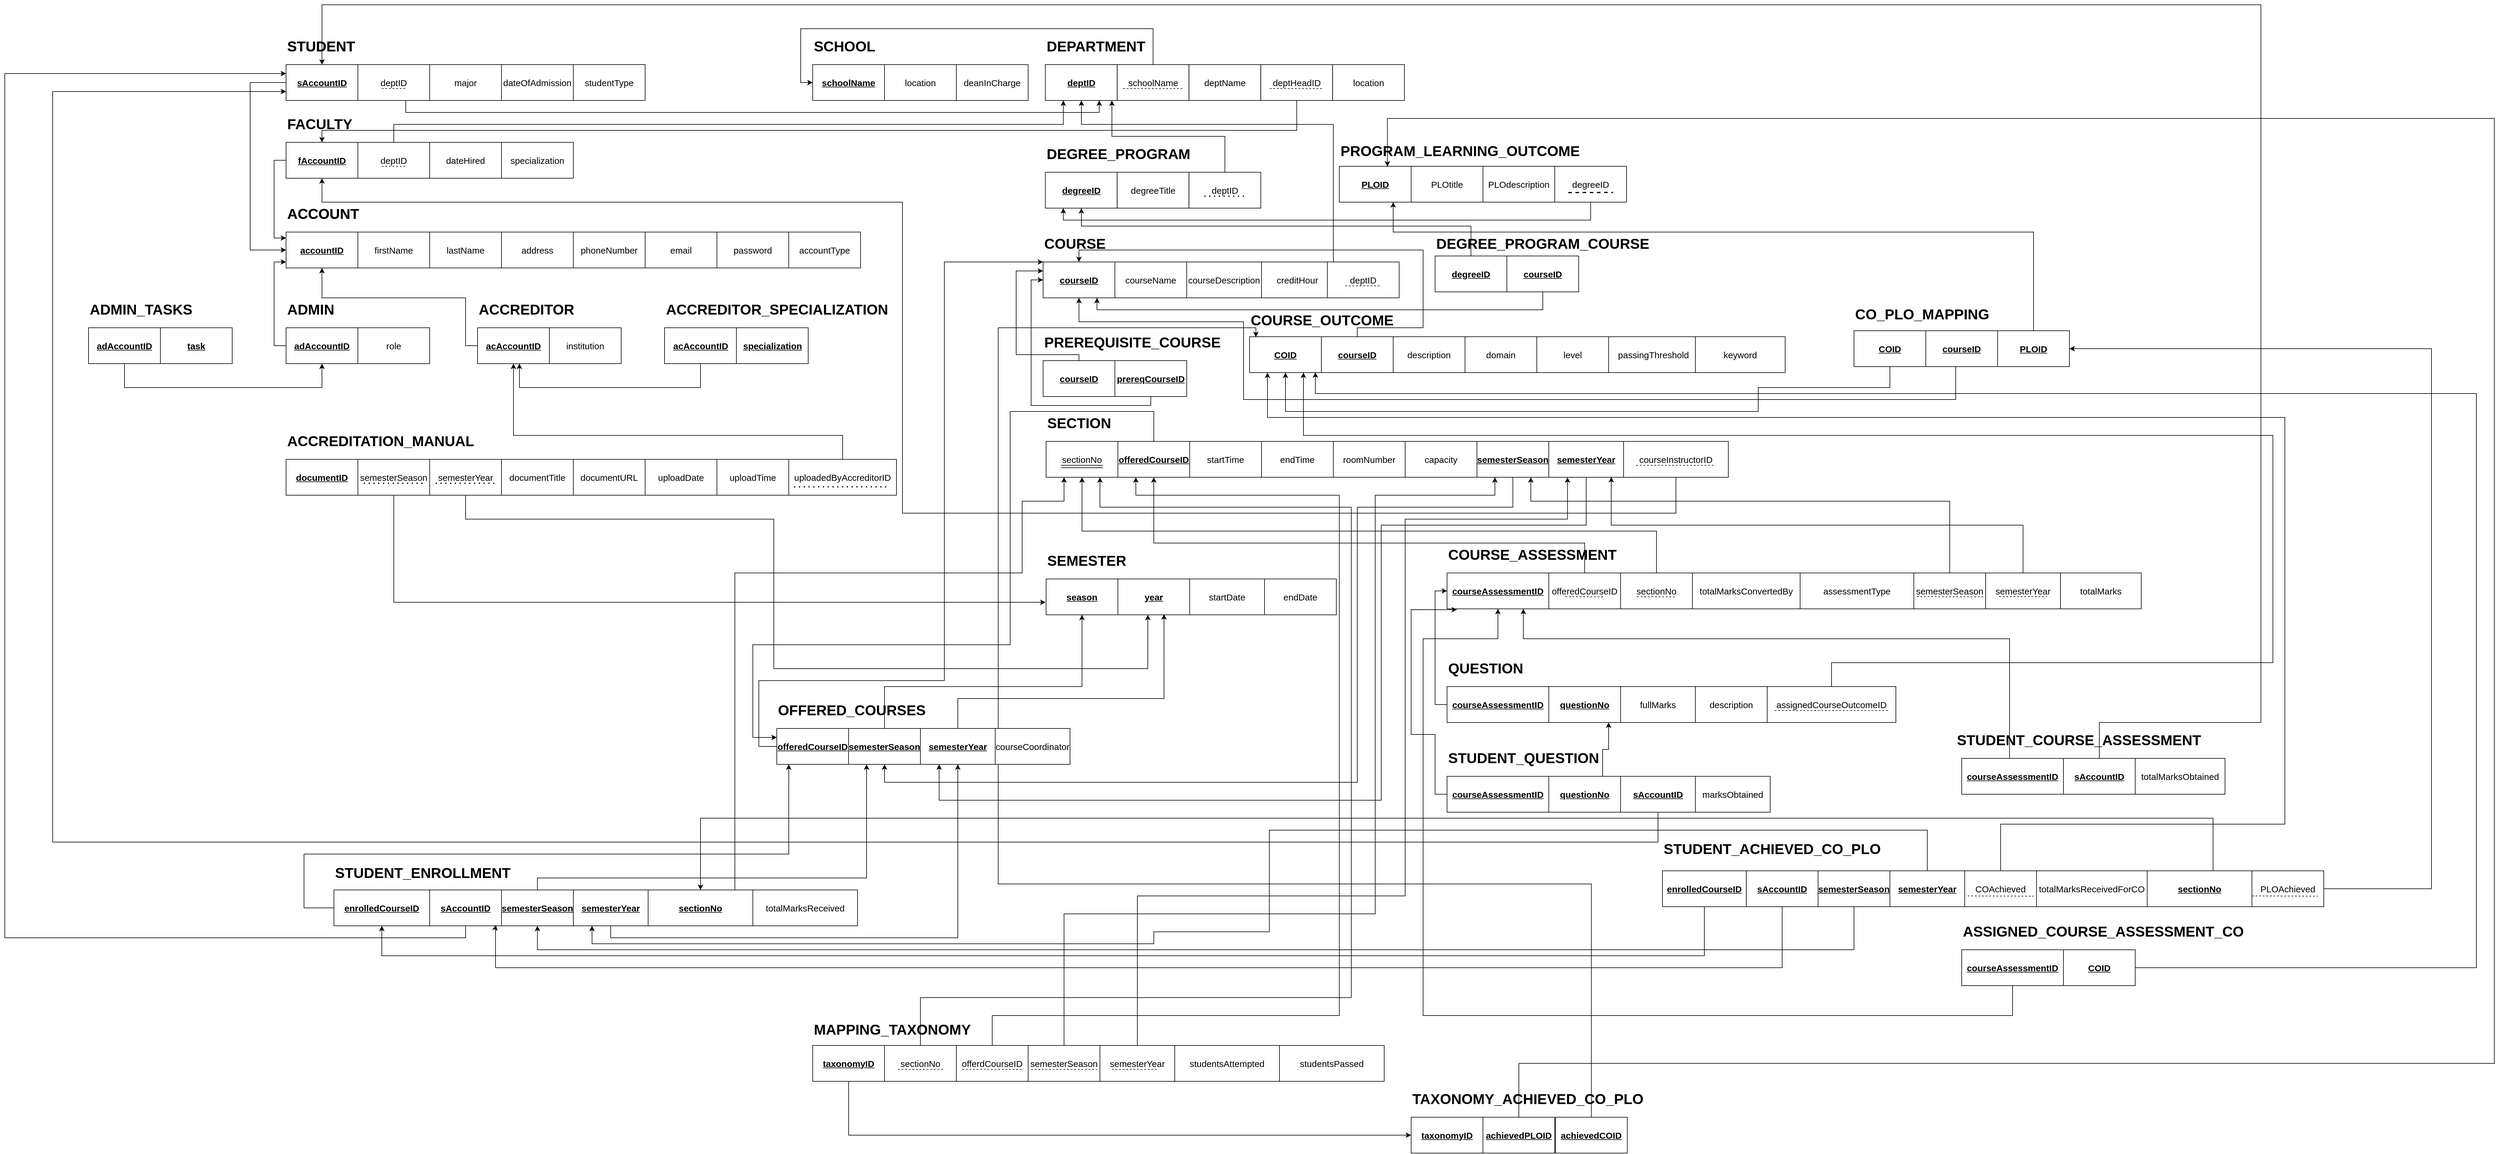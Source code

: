 <mxfile version="14.2.3" type="google"><diagram id="ZoOCnBj4j09uoWtFCJkO" name="Page-1"><mxGraphModel dx="4544" dy="1640" grid="1" gridSize="10" guides="1" tooltips="1" connect="1" arrows="1" fold="1" page="1" pageScale="1" pageWidth="850" pageHeight="1100" math="0" shadow="0"><root><mxCell id="0"/><mxCell id="1" parent="0"/><mxCell id="9f9HqMrmPe__D1Lz-1Pd-4" value="&lt;u style=&quot;font-size: 15px;&quot;&gt;&lt;b style=&quot;font-size: 15px;&quot;&gt;accountID&lt;/b&gt;&lt;/u&gt;" style="rounded=0;whiteSpace=wrap;html=1;fontSize=15;" parent="1" vertex="1"><mxGeometry x="-760" y="900" width="120" height="60" as="geometry"/></mxCell><mxCell id="9f9HqMrmPe__D1Lz-1Pd-5" value="firstName" style="rounded=0;whiteSpace=wrap;html=1;fontSize=15;" parent="1" vertex="1"><mxGeometry x="-640" y="900" width="120" height="60" as="geometry"/></mxCell><mxCell id="9f9HqMrmPe__D1Lz-1Pd-6" value="lastName" style="rounded=0;whiteSpace=wrap;html=1;fontSize=15;" parent="1" vertex="1"><mxGeometry x="-520" y="900" width="120" height="60" as="geometry"/></mxCell><mxCell id="9f9HqMrmPe__D1Lz-1Pd-7" value="address" style="rounded=0;whiteSpace=wrap;html=1;fontSize=15;" parent="1" vertex="1"><mxGeometry x="-400" y="900" width="120" height="60" as="geometry"/></mxCell><mxCell id="9f9HqMrmPe__D1Lz-1Pd-8" value="phoneNumber" style="rounded=0;whiteSpace=wrap;html=1;fontSize=15;" parent="1" vertex="1"><mxGeometry x="-280" y="900" width="120" height="60" as="geometry"/></mxCell><mxCell id="9f9HqMrmPe__D1Lz-1Pd-9" value="email" style="rounded=0;whiteSpace=wrap;html=1;fontSize=15;" parent="1" vertex="1"><mxGeometry x="-160" y="900" width="120" height="60" as="geometry"/></mxCell><mxCell id="9f9HqMrmPe__D1Lz-1Pd-10" value="password" style="rounded=0;whiteSpace=wrap;html=1;fontSize=15;" parent="1" vertex="1"><mxGeometry x="-40" y="900" width="120" height="60" as="geometry"/></mxCell><mxCell id="9f9HqMrmPe__D1Lz-1Pd-11" value="accountType" style="rounded=0;whiteSpace=wrap;html=1;fontSize=15;" parent="1" vertex="1"><mxGeometry x="80" y="900" width="120" height="60" as="geometry"/></mxCell><mxCell id="9f9HqMrmPe__D1Lz-1Pd-12" value="ACCOUNT" style="text;strokeColor=none;fillColor=none;html=1;fontSize=24;fontStyle=1;verticalAlign=middle;align=left;" parent="1" vertex="1"><mxGeometry x="-760" y="850" width="120" height="40" as="geometry"/></mxCell><mxCell id="9f9HqMrmPe__D1Lz-1Pd-26" style="edgeStyle=orthogonalEdgeStyle;rounded=0;orthogonalLoop=1;jettySize=auto;html=1;fontSize=15;entryX=0;entryY=0.833;entryDx=0;entryDy=0;entryPerimeter=0;" parent="1" source="9f9HqMrmPe__D1Lz-1Pd-16" target="9f9HqMrmPe__D1Lz-1Pd-37" edge="1"><mxGeometry relative="1" as="geometry"><mxPoint x="-770" y="950" as="targetPoint"/><Array as="points"><mxPoint x="-780" y="1090"/><mxPoint x="-780" y="950"/></Array></mxGeometry></mxCell><mxCell id="9f9HqMrmPe__D1Lz-1Pd-16" value="&lt;b&gt;&lt;u style=&quot;font-size: 15px&quot;&gt;&lt;span style=&quot;font-size: 15px&quot;&gt;adAccountID&lt;/span&gt;&lt;/u&gt;&lt;/b&gt;" style="rounded=0;whiteSpace=wrap;html=1;fontSize=15;" parent="1" vertex="1"><mxGeometry x="-760" y="1060" width="120" height="60" as="geometry"/></mxCell><mxCell id="9f9HqMrmPe__D1Lz-1Pd-17" value="role" style="rounded=0;whiteSpace=wrap;html=1;fontSize=15;" parent="1" vertex="1"><mxGeometry x="-640" y="1060" width="120" height="60" as="geometry"/></mxCell><mxCell id="9f9HqMrmPe__D1Lz-1Pd-18" value="ADMIN" style="text;strokeColor=none;fillColor=none;html=1;fontSize=24;fontStyle=1;verticalAlign=middle;align=left;" parent="1" vertex="1"><mxGeometry x="-760" y="1010" width="120" height="40" as="geometry"/></mxCell><mxCell id="9f9HqMrmPe__D1Lz-1Pd-28" style="edgeStyle=orthogonalEdgeStyle;rounded=0;orthogonalLoop=1;jettySize=auto;html=1;entryX=0.5;entryY=1;entryDx=0;entryDy=0;fontSize=15;" parent="1" source="9f9HqMrmPe__D1Lz-1Pd-20" target="9f9HqMrmPe__D1Lz-1Pd-16" edge="1"><mxGeometry relative="1" as="geometry"><Array as="points"><mxPoint x="-1030" y="1160"/><mxPoint x="-700" y="1160"/></Array></mxGeometry></mxCell><mxCell id="9f9HqMrmPe__D1Lz-1Pd-20" value="&lt;b&gt;&lt;u style=&quot;font-size: 15px&quot;&gt;&lt;span style=&quot;font-size: 15px&quot;&gt;adAccountID&lt;/span&gt;&lt;/u&gt;&lt;/b&gt;" style="rounded=0;whiteSpace=wrap;html=1;fontSize=15;" parent="1" vertex="1"><mxGeometry x="-1090" y="1060" width="120" height="60" as="geometry"/></mxCell><mxCell id="9f9HqMrmPe__D1Lz-1Pd-21" value="&lt;u&gt;&lt;b&gt;task&lt;/b&gt;&lt;/u&gt;" style="rounded=0;whiteSpace=wrap;html=1;fontSize=15;" parent="1" vertex="1"><mxGeometry x="-970" y="1060" width="120" height="60" as="geometry"/></mxCell><mxCell id="9f9HqMrmPe__D1Lz-1Pd-22" value="ADMIN_TASKS" style="text;strokeColor=none;fillColor=none;html=1;fontSize=24;fontStyle=1;verticalAlign=middle;align=left;" parent="1" vertex="1"><mxGeometry x="-1090" y="1010" width="180" height="40" as="geometry"/></mxCell><mxCell id="9f9HqMrmPe__D1Lz-1Pd-35" style="edgeStyle=orthogonalEdgeStyle;rounded=0;orthogonalLoop=1;jettySize=auto;html=1;fontSize=15;" parent="1" source="9f9HqMrmPe__D1Lz-1Pd-29" target="9f9HqMrmPe__D1Lz-1Pd-4" edge="1"><mxGeometry relative="1" as="geometry"><Array as="points"><mxPoint x="-460" y="1090"/><mxPoint x="-460" y="1010"/><mxPoint x="-700" y="1010"/></Array></mxGeometry></mxCell><mxCell id="9f9HqMrmPe__D1Lz-1Pd-29" value="&lt;b&gt;&lt;u style=&quot;font-size: 15px&quot;&gt;&lt;span style=&quot;font-size: 15px&quot;&gt;acAccountID&lt;/span&gt;&lt;/u&gt;&lt;/b&gt;" style="rounded=0;whiteSpace=wrap;html=1;fontSize=15;" parent="1" vertex="1"><mxGeometry x="-440" y="1060" width="120" height="60" as="geometry"/></mxCell><mxCell id="9f9HqMrmPe__D1Lz-1Pd-30" value="institution" style="rounded=0;whiteSpace=wrap;html=1;fontSize=15;" parent="1" vertex="1"><mxGeometry x="-320" y="1060" width="120" height="60" as="geometry"/></mxCell><mxCell id="9f9HqMrmPe__D1Lz-1Pd-31" value="ACCREDITOR" style="text;strokeColor=none;fillColor=none;html=1;fontSize=24;fontStyle=1;verticalAlign=middle;align=left;" parent="1" vertex="1"><mxGeometry x="-440" y="1010" width="180" height="40" as="geometry"/></mxCell><mxCell id="9f9HqMrmPe__D1Lz-1Pd-36" style="edgeStyle=orthogonalEdgeStyle;rounded=0;orthogonalLoop=1;jettySize=auto;html=1;fontSize=15;entryX=0.583;entryY=1;entryDx=0;entryDy=0;entryPerimeter=0;" parent="1" source="9f9HqMrmPe__D1Lz-1Pd-32" target="9f9HqMrmPe__D1Lz-1Pd-29" edge="1"><mxGeometry relative="1" as="geometry"><mxPoint x="-330" y="1150" as="targetPoint"/><Array as="points"><mxPoint x="-67" y="1160"/><mxPoint x="-370" y="1160"/></Array></mxGeometry></mxCell><mxCell id="9f9HqMrmPe__D1Lz-1Pd-32" value="&lt;b&gt;&lt;u style=&quot;font-size: 15px&quot;&gt;&lt;span style=&quot;font-size: 15px&quot;&gt;acAccountID&lt;/span&gt;&lt;/u&gt;&lt;/b&gt;" style="rounded=0;whiteSpace=wrap;html=1;fontSize=15;" parent="1" vertex="1"><mxGeometry x="-127.5" y="1060" width="120" height="60" as="geometry"/></mxCell><mxCell id="9f9HqMrmPe__D1Lz-1Pd-33" value="&lt;b&gt;&lt;u&gt;specialization&lt;/u&gt;&lt;/b&gt;" style="rounded=0;whiteSpace=wrap;html=1;fontSize=15;" parent="1" vertex="1"><mxGeometry x="-7.5" y="1060" width="120" height="60" as="geometry"/></mxCell><mxCell id="9f9HqMrmPe__D1Lz-1Pd-34" value="ACCREDITOR_SPECIALIZATION" style="text;strokeColor=none;fillColor=none;html=1;fontSize=24;fontStyle=1;verticalAlign=middle;align=left;" parent="1" vertex="1"><mxGeometry x="-127.5" y="1010" width="377.5" height="40" as="geometry"/></mxCell><mxCell id="9f9HqMrmPe__D1Lz-1Pd-37" value="&lt;b&gt;&lt;u style=&quot;font-size: 15px&quot;&gt;&lt;span style=&quot;font-size: 15px&quot;&gt;accountID&lt;/span&gt;&lt;/u&gt;&lt;/b&gt;" style="rounded=0;whiteSpace=wrap;html=1;fontSize=15;" parent="1" vertex="1"><mxGeometry x="-760" y="900" width="120" height="60" as="geometry"/></mxCell><mxCell id="9f9HqMrmPe__D1Lz-1Pd-38" value="firstName" style="rounded=0;whiteSpace=wrap;html=1;fontSize=15;" parent="1" vertex="1"><mxGeometry x="-640" y="900" width="120" height="60" as="geometry"/></mxCell><mxCell id="9f9HqMrmPe__D1Lz-1Pd-39" value="lastName" style="rounded=0;whiteSpace=wrap;html=1;fontSize=15;" parent="1" vertex="1"><mxGeometry x="-520" y="900" width="120" height="60" as="geometry"/></mxCell><mxCell id="9f9HqMrmPe__D1Lz-1Pd-40" value="address" style="rounded=0;whiteSpace=wrap;html=1;fontSize=15;" parent="1" vertex="1"><mxGeometry x="-400" y="900" width="120" height="60" as="geometry"/></mxCell><mxCell id="9f9HqMrmPe__D1Lz-1Pd-41" value="phoneNumber" style="rounded=0;whiteSpace=wrap;html=1;fontSize=15;" parent="1" vertex="1"><mxGeometry x="-280" y="900" width="120" height="60" as="geometry"/></mxCell><mxCell id="9f9HqMrmPe__D1Lz-1Pd-42" value="email" style="rounded=0;whiteSpace=wrap;html=1;fontSize=15;" parent="1" vertex="1"><mxGeometry x="-160" y="900" width="120" height="60" as="geometry"/></mxCell><mxCell id="9f9HqMrmPe__D1Lz-1Pd-43" value="password" style="rounded=0;whiteSpace=wrap;html=1;fontSize=15;" parent="1" vertex="1"><mxGeometry x="-40" y="900" width="120" height="60" as="geometry"/></mxCell><mxCell id="9f9HqMrmPe__D1Lz-1Pd-44" value="ACCOUNT" style="text;strokeColor=none;fillColor=none;html=1;fontSize=24;fontStyle=1;verticalAlign=middle;align=left;" parent="1" vertex="1"><mxGeometry x="-760" y="850" width="120" height="40" as="geometry"/></mxCell><mxCell id="9f9HqMrmPe__D1Lz-1Pd-54" style="edgeStyle=orthogonalEdgeStyle;rounded=0;orthogonalLoop=1;jettySize=auto;html=1;fontSize=15;" parent="1" source="9f9HqMrmPe__D1Lz-1Pd-45" edge="1"><mxGeometry relative="1" as="geometry"><mxPoint x="-760" y="910" as="targetPoint"/><Array as="points"><mxPoint x="-780" y="780"/><mxPoint x="-780" y="910"/><mxPoint x="-760" y="910"/></Array></mxGeometry></mxCell><mxCell id="9f9HqMrmPe__D1Lz-1Pd-45" value="&lt;b&gt;&lt;u&gt;fA&lt;/u&gt;&lt;u style=&quot;font-size: 15px&quot;&gt;&lt;span style=&quot;font-size: 15px&quot;&gt;ccountID&lt;/span&gt;&lt;/u&gt;&lt;/b&gt;" style="rounded=0;whiteSpace=wrap;html=1;fontSize=15;" parent="1" vertex="1"><mxGeometry x="-760" y="750" width="120" height="60" as="geometry"/></mxCell><mxCell id="tMuPxgx-uArrruCZh9Pp-28" style="edgeStyle=orthogonalEdgeStyle;rounded=0;orthogonalLoop=1;jettySize=auto;html=1;entryX=0.25;entryY=1;entryDx=0;entryDy=0;" parent="1" source="9f9HqMrmPe__D1Lz-1Pd-46" target="tMuPxgx-uArrruCZh9Pp-14" edge="1"><mxGeometry relative="1" as="geometry"><Array as="points"><mxPoint x="-580" y="720"/><mxPoint x="539" y="720"/></Array></mxGeometry></mxCell><mxCell id="9f9HqMrmPe__D1Lz-1Pd-46" value="deptID" style="rounded=0;whiteSpace=wrap;html=1;fontSize=15;" parent="1" vertex="1"><mxGeometry x="-640" y="750" width="120" height="60" as="geometry"/></mxCell><mxCell id="9f9HqMrmPe__D1Lz-1Pd-47" value="dateHired" style="rounded=0;whiteSpace=wrap;html=1;fontSize=15;" parent="1" vertex="1"><mxGeometry x="-520" y="750" width="120" height="60" as="geometry"/></mxCell><mxCell id="9f9HqMrmPe__D1Lz-1Pd-48" value="specialization" style="rounded=0;whiteSpace=wrap;html=1;fontSize=15;" parent="1" vertex="1"><mxGeometry x="-400" y="750" width="120" height="60" as="geometry"/></mxCell><mxCell id="9f9HqMrmPe__D1Lz-1Pd-52" value="FACULTY" style="text;strokeColor=none;fillColor=none;html=1;fontSize=24;fontStyle=1;verticalAlign=middle;align=left;" parent="1" vertex="1"><mxGeometry x="-760" y="700" width="120" height="40" as="geometry"/></mxCell><mxCell id="9f9HqMrmPe__D1Lz-1Pd-53" value="" style="endArrow=none;dashed=1;html=1;fontSize=15;" parent="1" edge="1"><mxGeometry width="50" height="50" relative="1" as="geometry"><mxPoint x="-600" y="790" as="sourcePoint"/><mxPoint x="-560" y="790" as="targetPoint"/></mxGeometry></mxCell><mxCell id="9f9HqMrmPe__D1Lz-1Pd-64" style="edgeStyle=orthogonalEdgeStyle;rounded=0;orthogonalLoop=1;jettySize=auto;html=1;fontSize=15;entryX=0;entryY=0.5;entryDx=0;entryDy=0;" parent="1" source="9f9HqMrmPe__D1Lz-1Pd-55" target="9f9HqMrmPe__D1Lz-1Pd-37" edge="1"><mxGeometry relative="1" as="geometry"><mxPoint x="-840" y="820" as="targetPoint"/><Array as="points"><mxPoint x="-820" y="650"/><mxPoint x="-820" y="930"/></Array></mxGeometry></mxCell><mxCell id="9f9HqMrmPe__D1Lz-1Pd-55" value="&lt;u style=&quot;font-size: 15px&quot;&gt;&lt;b style=&quot;font-size: 15px&quot;&gt;sAccountID&lt;/b&gt;&lt;/u&gt;" style="rounded=0;whiteSpace=wrap;html=1;fontSize=15;" parent="1" vertex="1"><mxGeometry x="-760" y="620" width="120" height="60" as="geometry"/></mxCell><mxCell id="tMuPxgx-uArrruCZh9Pp-27" style="edgeStyle=orthogonalEdgeStyle;rounded=0;orthogonalLoop=1;jettySize=auto;html=1;entryX=0.75;entryY=1;entryDx=0;entryDy=0;exitX=0.667;exitY=1;exitDx=0;exitDy=0;exitPerimeter=0;" parent="1" source="9f9HqMrmPe__D1Lz-1Pd-56" target="tMuPxgx-uArrruCZh9Pp-14" edge="1"><mxGeometry relative="1" as="geometry"/></mxCell><mxCell id="9f9HqMrmPe__D1Lz-1Pd-56" value="deptID" style="rounded=0;whiteSpace=wrap;html=1;fontSize=15;" parent="1" vertex="1"><mxGeometry x="-640" y="620" width="120" height="60" as="geometry"/></mxCell><mxCell id="9f9HqMrmPe__D1Lz-1Pd-57" value="major" style="rounded=0;whiteSpace=wrap;html=1;fontSize=15;" parent="1" vertex="1"><mxGeometry x="-520" y="620" width="120" height="60" as="geometry"/></mxCell><mxCell id="9f9HqMrmPe__D1Lz-1Pd-58" value="dateOfAdmission" style="rounded=0;whiteSpace=wrap;html=1;fontSize=15;" parent="1" vertex="1"><mxGeometry x="-400" y="620" width="120" height="60" as="geometry"/></mxCell><mxCell id="9f9HqMrmPe__D1Lz-1Pd-59" value="studentType" style="rounded=0;whiteSpace=wrap;html=1;fontSize=15;" parent="1" vertex="1"><mxGeometry x="-280" y="620" width="120" height="60" as="geometry"/></mxCell><mxCell id="9f9HqMrmPe__D1Lz-1Pd-62" value="STUDENT" style="text;strokeColor=none;fillColor=none;html=1;fontSize=24;fontStyle=1;verticalAlign=middle;align=left;" parent="1" vertex="1"><mxGeometry x="-760" y="570" width="120" height="40" as="geometry"/></mxCell><mxCell id="9f9HqMrmPe__D1Lz-1Pd-63" value="" style="endArrow=none;dashed=1;html=1;fontSize=15;" parent="1" edge="1"><mxGeometry width="50" height="50" relative="1" as="geometry"><mxPoint x="-600" y="660" as="sourcePoint"/><mxPoint x="-560" y="660" as="targetPoint"/></mxGeometry></mxCell><mxCell id="tMuPxgx-uArrruCZh9Pp-1" value="&lt;b&gt;&lt;u&gt;schoolName&lt;/u&gt;&lt;/b&gt;" style="rounded=0;whiteSpace=wrap;html=1;fontSize=15;" parent="1" vertex="1"><mxGeometry x="120" y="620" width="120" height="60" as="geometry"/></mxCell><mxCell id="tMuPxgx-uArrruCZh9Pp-2" value="location" style="rounded=0;whiteSpace=wrap;html=1;fontSize=15;" parent="1" vertex="1"><mxGeometry x="240" y="620" width="120" height="60" as="geometry"/></mxCell><mxCell id="tMuPxgx-uArrruCZh9Pp-3" value="deanInCharge" style="rounded=0;whiteSpace=wrap;html=1;fontSize=15;" parent="1" vertex="1"><mxGeometry x="360" y="620" width="120" height="60" as="geometry"/></mxCell><mxCell id="tMuPxgx-uArrruCZh9Pp-4" value="SCHOOL" style="text;strokeColor=none;fillColor=none;html=1;fontSize=24;fontStyle=1;verticalAlign=middle;align=left;" parent="1" vertex="1"><mxGeometry x="120" y="570" width="120" height="40" as="geometry"/></mxCell><mxCell id="tMuPxgx-uArrruCZh9Pp-7" value="&lt;b&gt;&lt;u style=&quot;font-size: 15px&quot;&gt;&lt;span style=&quot;font-size: 15px&quot;&gt;sAccountID&lt;/span&gt;&lt;/u&gt;&lt;/b&gt;" style="rounded=0;whiteSpace=wrap;html=1;fontSize=15;" parent="1" vertex="1"><mxGeometry x="-760" y="620" width="120" height="60" as="geometry"/></mxCell><mxCell id="tMuPxgx-uArrruCZh9Pp-8" value="major" style="rounded=0;whiteSpace=wrap;html=1;fontSize=15;" parent="1" vertex="1"><mxGeometry x="-520" y="620" width="120" height="60" as="geometry"/></mxCell><mxCell id="tMuPxgx-uArrruCZh9Pp-9" value="dateOfAdmission" style="rounded=0;whiteSpace=wrap;html=1;fontSize=15;" parent="1" vertex="1"><mxGeometry x="-400" y="620" width="120" height="60" as="geometry"/></mxCell><mxCell id="tMuPxgx-uArrruCZh9Pp-10" value="studentType" style="rounded=0;whiteSpace=wrap;html=1;fontSize=15;" parent="1" vertex="1"><mxGeometry x="-280" y="620" width="120" height="60" as="geometry"/></mxCell><mxCell id="tMuPxgx-uArrruCZh9Pp-11" value="STUDENT" style="text;strokeColor=none;fillColor=none;html=1;fontSize=24;fontStyle=1;verticalAlign=middle;align=left;" parent="1" vertex="1"><mxGeometry x="-760" y="570" width="120" height="40" as="geometry"/></mxCell><mxCell id="tMuPxgx-uArrruCZh9Pp-12" value="" style="endArrow=none;dashed=1;html=1;fontSize=15;" parent="1" edge="1"><mxGeometry width="50" height="50" relative="1" as="geometry"><mxPoint x="-600" y="660" as="sourcePoint"/><mxPoint x="-560" y="660" as="targetPoint"/></mxGeometry></mxCell><mxCell id="tMuPxgx-uArrruCZh9Pp-26" style="edgeStyle=orthogonalEdgeStyle;rounded=0;orthogonalLoop=1;jettySize=auto;html=1;entryX=0;entryY=0.5;entryDx=0;entryDy=0;" parent="1" source="tMuPxgx-uArrruCZh9Pp-13" target="tMuPxgx-uArrruCZh9Pp-1" edge="1"><mxGeometry relative="1" as="geometry"><Array as="points"><mxPoint x="689" y="560"/><mxPoint x="100" y="560"/><mxPoint x="100" y="650"/></Array></mxGeometry></mxCell><mxCell id="tMuPxgx-uArrruCZh9Pp-13" value="schoolName " style="rounded=0;whiteSpace=wrap;html=1;fontSize=15;" parent="1" vertex="1"><mxGeometry x="628.8" y="620" width="120" height="60" as="geometry"/></mxCell><mxCell id="tMuPxgx-uArrruCZh9Pp-14" value="&lt;b&gt;&lt;u&gt;deptID&lt;/u&gt;&lt;/b&gt;" style="rounded=0;whiteSpace=wrap;html=1;fontSize=15;" parent="1" vertex="1"><mxGeometry x="508.8" y="620" width="120" height="60" as="geometry"/></mxCell><mxCell id="tMuPxgx-uArrruCZh9Pp-15" value="deptName" style="rounded=0;whiteSpace=wrap;html=1;fontSize=15;" parent="1" vertex="1"><mxGeometry x="748.8" y="620" width="120" height="60" as="geometry"/></mxCell><mxCell id="ehn-OeJ8blH7VvWxMtuZ-3" style="edgeStyle=orthogonalEdgeStyle;rounded=0;orthogonalLoop=1;jettySize=auto;html=1;" parent="1" source="tMuPxgx-uArrruCZh9Pp-16" target="9f9HqMrmPe__D1Lz-1Pd-45" edge="1"><mxGeometry relative="1" as="geometry"><Array as="points"><mxPoint x="929" y="730"/><mxPoint x="-700" y="730"/></Array></mxGeometry></mxCell><mxCell id="tMuPxgx-uArrruCZh9Pp-16" value="deptHeadID" style="rounded=0;whiteSpace=wrap;html=1;fontSize=15;" parent="1" vertex="1"><mxGeometry x="868.8" y="620" width="120" height="60" as="geometry"/></mxCell><mxCell id="tMuPxgx-uArrruCZh9Pp-17" value="location" style="rounded=0;whiteSpace=wrap;html=1;fontSize=15;" parent="1" vertex="1"><mxGeometry x="988.8" y="620" width="120" height="60" as="geometry"/></mxCell><mxCell id="tMuPxgx-uArrruCZh9Pp-18" value="DEPARTMENT" style="text;strokeColor=none;fillColor=none;html=1;fontSize=24;fontStyle=1;verticalAlign=middle;align=left;" parent="1" vertex="1"><mxGeometry x="508.8" y="570" width="181.2" height="40" as="geometry"/></mxCell><mxCell id="tMuPxgx-uArrruCZh9Pp-25" value="" style="endArrow=none;dashed=1;html=1;fontSize=15;" parent="1" edge="1"><mxGeometry width="50" height="50" relative="1" as="geometry"><mxPoint x="638.8" y="660" as="sourcePoint"/><mxPoint x="738.8" y="660" as="targetPoint"/></mxGeometry></mxCell><mxCell id="tMuPxgx-uArrruCZh9Pp-29" value="" style="endArrow=none;dashed=1;html=1;fontSize=15;" parent="1" edge="1"><mxGeometry width="50" height="50" relative="1" as="geometry"><mxPoint x="788.8" y="840" as="sourcePoint"/><mxPoint x="828.8" y="840" as="targetPoint"/></mxGeometry></mxCell><mxCell id="tMuPxgx-uArrruCZh9Pp-30" value="&lt;span&gt;&lt;u&gt;degreeID&lt;/u&gt;&lt;/span&gt;" style="rounded=0;whiteSpace=wrap;html=1;fontSize=15;fontStyle=1" parent="1" vertex="1"><mxGeometry x="508.8" y="800" width="120" height="60" as="geometry"/></mxCell><mxCell id="tMuPxgx-uArrruCZh9Pp-31" value="degreeTitle" style="rounded=0;whiteSpace=wrap;html=1;fontSize=15;" parent="1" vertex="1"><mxGeometry x="628.8" y="800" width="120" height="60" as="geometry"/></mxCell><mxCell id="tMuPxgx-uArrruCZh9Pp-35" style="edgeStyle=orthogonalEdgeStyle;rounded=0;orthogonalLoop=1;jettySize=auto;html=1;" parent="1" source="tMuPxgx-uArrruCZh9Pp-32" edge="1"><mxGeometry relative="1" as="geometry"><mxPoint x="620" y="680" as="targetPoint"/><Array as="points"><mxPoint x="809" y="740"/><mxPoint x="620" y="740"/></Array></mxGeometry></mxCell><mxCell id="tMuPxgx-uArrruCZh9Pp-32" value="deptID" style="rounded=0;whiteSpace=wrap;html=1;fontSize=15;" parent="1" vertex="1"><mxGeometry x="748.8" y="800" width="120" height="60" as="geometry"/></mxCell><mxCell id="tMuPxgx-uArrruCZh9Pp-33" value="DEGREE_PROGRAM" style="text;strokeColor=none;fillColor=none;html=1;fontSize=24;fontStyle=1;verticalAlign=middle;align=left;" parent="1" vertex="1"><mxGeometry x="508.8" y="750" width="241.2" height="40" as="geometry"/></mxCell><mxCell id="tMuPxgx-uArrruCZh9Pp-34" value="" style="endArrow=none;dashed=1;html=1;dashPattern=1 3;strokeWidth=2;" parent="1" edge="1"><mxGeometry width="50" height="50" relative="1" as="geometry"><mxPoint x="774.5" y="840" as="sourcePoint"/><mxPoint x="844.5" y="840" as="targetPoint"/></mxGeometry></mxCell><mxCell id="tMuPxgx-uArrruCZh9Pp-36" value="courseName" style="rounded=0;whiteSpace=wrap;html=1;fontSize=15;" parent="1" vertex="1"><mxGeometry x="625" y="950" width="120" height="60" as="geometry"/></mxCell><mxCell id="tMuPxgx-uArrruCZh9Pp-37" value="&lt;b&gt;&lt;u&gt;courseID&lt;/u&gt;&lt;/b&gt;" style="rounded=0;whiteSpace=wrap;html=1;fontSize=15;" parent="1" vertex="1"><mxGeometry x="505.0" y="950" width="120" height="60" as="geometry"/></mxCell><mxCell id="tMuPxgx-uArrruCZh9Pp-38" value="courseDescription" style="rounded=0;whiteSpace=wrap;html=1;fontSize=15;" parent="1" vertex="1"><mxGeometry x="745" y="950" width="125" height="60" as="geometry"/></mxCell><mxCell id="tMuPxgx-uArrruCZh9Pp-39" value="creditHour" style="rounded=0;whiteSpace=wrap;html=1;fontSize=15;" parent="1" vertex="1"><mxGeometry x="870" y="950" width="120" height="60" as="geometry"/></mxCell><mxCell id="tMuPxgx-uArrruCZh9Pp-40" value="COURSE" style="text;strokeColor=none;fillColor=none;html=1;fontSize=24;fontStyle=1;verticalAlign=middle;align=left;" parent="1" vertex="1"><mxGeometry x="505" y="900" width="181.2" height="40" as="geometry"/></mxCell><mxCell id="tMuPxgx-uArrruCZh9Pp-44" style="edgeStyle=orthogonalEdgeStyle;rounded=0;orthogonalLoop=1;jettySize=auto;html=1;entryX=0;entryY=0.5;entryDx=0;entryDy=0;exitX=0.5;exitY=1;exitDx=0;exitDy=0;" parent="1" source="tMuPxgx-uArrruCZh9Pp-41" target="tMuPxgx-uArrruCZh9Pp-37" edge="1"><mxGeometry relative="1" as="geometry"><Array as="points"><mxPoint x="685" y="1190"/><mxPoint x="485" y="1190"/><mxPoint x="485" y="980"/></Array></mxGeometry></mxCell><mxCell id="tMuPxgx-uArrruCZh9Pp-41" value="&lt;b&gt;&lt;u&gt;prereqCourseID&lt;/u&gt;&lt;/b&gt;" style="rounded=0;whiteSpace=wrap;html=1;fontSize=15;" parent="1" vertex="1"><mxGeometry x="625" y="1115" width="120" height="60" as="geometry"/></mxCell><mxCell id="tMuPxgx-uArrruCZh9Pp-45" style="edgeStyle=orthogonalEdgeStyle;rounded=0;orthogonalLoop=1;jettySize=auto;html=1;entryX=0;entryY=0.25;entryDx=0;entryDy=0;" parent="1" source="tMuPxgx-uArrruCZh9Pp-42" target="tMuPxgx-uArrruCZh9Pp-37" edge="1"><mxGeometry relative="1" as="geometry"><Array as="points"><mxPoint x="460" y="1105"/><mxPoint x="460" y="965"/></Array></mxGeometry></mxCell><mxCell id="tMuPxgx-uArrruCZh9Pp-42" value="&lt;b&gt;&lt;u&gt;courseID&lt;/u&gt;&lt;/b&gt;" style="rounded=0;whiteSpace=wrap;html=1;fontSize=15;" parent="1" vertex="1"><mxGeometry x="505.0" y="1115" width="120" height="60" as="geometry"/></mxCell><mxCell id="tMuPxgx-uArrruCZh9Pp-43" value="PREREQUISITE_COURSE" style="text;strokeColor=none;fillColor=none;html=1;fontSize=24;fontStyle=1;verticalAlign=middle;align=left;" parent="1" vertex="1"><mxGeometry x="505" y="1065" width="305" height="40" as="geometry"/></mxCell><mxCell id="tMuPxgx-uArrruCZh9Pp-73" style="edgeStyle=orthogonalEdgeStyle;rounded=0;orthogonalLoop=1;jettySize=auto;html=1;exitX=0.5;exitY=0;exitDx=0;exitDy=0;entryX=0;entryY=0.25;entryDx=0;entryDy=0;" parent="1" source="tMuPxgx-uArrruCZh9Pp-46" target="tMuPxgx-uArrruCZh9Pp-174" edge="1"><mxGeometry relative="1" as="geometry"><Array as="points"><mxPoint x="690" y="1200"/><mxPoint x="450" y="1200"/><mxPoint x="450" y="1590"/><mxPoint x="20" y="1590"/><mxPoint x="20" y="1745"/></Array></mxGeometry></mxCell><mxCell id="tMuPxgx-uArrruCZh9Pp-46" value="&lt;b&gt;&lt;u&gt;offeredCourseID&lt;/u&gt;&lt;/b&gt;" style="rounded=0;whiteSpace=wrap;html=1;fontSize=15;" parent="1" vertex="1"><mxGeometry x="630" y="1250" width="120" height="60" as="geometry"/></mxCell><mxCell id="tMuPxgx-uArrruCZh9Pp-47" value="endTime" style="rounded=0;whiteSpace=wrap;html=1;fontSize=15;" parent="1" vertex="1"><mxGeometry x="870" y="1250" width="120" height="60" as="geometry"/></mxCell><mxCell id="tMuPxgx-uArrruCZh9Pp-48" value="roomNumber" style="rounded=0;whiteSpace=wrap;html=1;fontSize=15;" parent="1" vertex="1"><mxGeometry x="990" y="1250" width="120" height="60" as="geometry"/></mxCell><mxCell id="tMuPxgx-uArrruCZh9Pp-49" value="sectionNo" style="rounded=0;whiteSpace=wrap;html=1;fontSize=15;" parent="1" vertex="1"><mxGeometry x="510" y="1250" width="120" height="60" as="geometry"/></mxCell><mxCell id="tMuPxgx-uArrruCZh9Pp-52" value="startTime" style="rounded=0;whiteSpace=wrap;html=1;fontSize=15;" parent="1" vertex="1"><mxGeometry x="750" y="1250" width="120" height="60" as="geometry"/></mxCell><mxCell id="tMuPxgx-uArrruCZh9Pp-53" value="SECTION" style="text;strokeColor=none;fillColor=none;html=1;fontSize=24;fontStyle=1;verticalAlign=middle;align=left;" parent="1" vertex="1"><mxGeometry x="510" y="1200" width="120" height="40" as="geometry"/></mxCell><mxCell id="tMuPxgx-uArrruCZh9Pp-70" value="capacity" style="rounded=0;whiteSpace=wrap;html=1;fontSize=15;" parent="1" vertex="1"><mxGeometry x="1110" y="1250" width="120" height="60" as="geometry"/></mxCell><mxCell id="tMuPxgx-uArrruCZh9Pp-71" value="" style="endArrow=none;html=1;" parent="1" edge="1"><mxGeometry width="50" height="50" relative="1" as="geometry"><mxPoint x="535" y="1290" as="sourcePoint"/><mxPoint x="605" y="1290" as="targetPoint"/></mxGeometry></mxCell><mxCell id="tMuPxgx-uArrruCZh9Pp-72" value="" style="endArrow=none;html=1;" parent="1" edge="1"><mxGeometry width="50" height="50" relative="1" as="geometry"><mxPoint x="535" y="1294" as="sourcePoint"/><mxPoint x="605" y="1294" as="targetPoint"/></mxGeometry></mxCell><mxCell id="tMuPxgx-uArrruCZh9Pp-75" value="&lt;b&gt;&lt;u&gt;year&lt;/u&gt;&lt;/b&gt;" style="rounded=0;whiteSpace=wrap;html=1;fontSize=15;" parent="1" vertex="1"><mxGeometry x="630" y="1480" width="120" height="60" as="geometry"/></mxCell><mxCell id="tMuPxgx-uArrruCZh9Pp-76" value="&lt;b&gt;&lt;u&gt;season&lt;/u&gt;&lt;/b&gt;" style="rounded=0;whiteSpace=wrap;html=1;fontSize=15;" parent="1" vertex="1"><mxGeometry x="510" y="1480" width="120" height="60" as="geometry"/></mxCell><mxCell id="tMuPxgx-uArrruCZh9Pp-77" value="startDate" style="rounded=0;whiteSpace=wrap;html=1;fontSize=15;" parent="1" vertex="1"><mxGeometry x="750" y="1480" width="125" height="60" as="geometry"/></mxCell><mxCell id="tMuPxgx-uArrruCZh9Pp-78" value="endDate" style="rounded=0;whiteSpace=wrap;html=1;fontSize=15;" parent="1" vertex="1"><mxGeometry x="875" y="1480" width="120" height="60" as="geometry"/></mxCell><mxCell id="tMuPxgx-uArrruCZh9Pp-79" value="SEMESTER" style="text;strokeColor=none;fillColor=none;html=1;fontSize=24;fontStyle=1;verticalAlign=middle;align=left;" parent="1" vertex="1"><mxGeometry x="510" y="1430" width="181.2" height="40" as="geometry"/></mxCell><mxCell id="tMuPxgx-uArrruCZh9Pp-80" value="&lt;u&gt;&lt;b&gt;PLOID&lt;/b&gt;&lt;/u&gt;" style="rounded=0;whiteSpace=wrap;html=1;fontSize=15;fontStyle=1" parent="1" vertex="1"><mxGeometry x="1000" y="790" width="120" height="60" as="geometry"/></mxCell><mxCell id="tMuPxgx-uArrruCZh9Pp-81" value="PLOtitle" style="rounded=0;whiteSpace=wrap;html=1;fontSize=15;" parent="1" vertex="1"><mxGeometry x="1120" y="790" width="120" height="60" as="geometry"/></mxCell><mxCell id="tMuPxgx-uArrruCZh9Pp-82" value="PLOdescription" style="rounded=0;whiteSpace=wrap;html=1;fontSize=15;" parent="1" vertex="1"><mxGeometry x="1240" y="790" width="120" height="60" as="geometry"/></mxCell><mxCell id="tMuPxgx-uArrruCZh9Pp-83" value="PROGRAM_LEARNING_OUTCOME" style="text;strokeColor=none;fillColor=none;html=1;fontSize=24;fontStyle=1;verticalAlign=middle;align=left;" parent="1" vertex="1"><mxGeometry x="1000" y="740" width="430" height="50" as="geometry"/></mxCell><mxCell id="tMuPxgx-uArrruCZh9Pp-90" style="edgeStyle=orthogonalEdgeStyle;rounded=0;orthogonalLoop=1;jettySize=auto;html=1;entryX=0.25;entryY=1;entryDx=0;entryDy=0;" parent="1" source="tMuPxgx-uArrruCZh9Pp-88" target="tMuPxgx-uArrruCZh9Pp-30" edge="1"><mxGeometry relative="1" as="geometry"><Array as="points"><mxPoint x="1420" y="880"/><mxPoint x="539" y="880"/></Array></mxGeometry></mxCell><mxCell id="tMuPxgx-uArrruCZh9Pp-88" value="degreeID" style="rounded=0;whiteSpace=wrap;html=1;fontSize=15;" parent="1" vertex="1"><mxGeometry x="1360" y="790" width="120" height="60" as="geometry"/></mxCell><mxCell id="tMuPxgx-uArrruCZh9Pp-89" value="" style="endArrow=none;dashed=1;html=1;strokeWidth=2;" parent="1" edge="1"><mxGeometry width="50" height="50" relative="1" as="geometry"><mxPoint x="1382.5" y="834" as="sourcePoint"/><mxPoint x="1457.5" y="833.71" as="targetPoint"/></mxGeometry></mxCell><mxCell id="tMuPxgx-uArrruCZh9Pp-106" style="edgeStyle=orthogonalEdgeStyle;rounded=0;orthogonalLoop=1;jettySize=auto;html=1;entryX=-0.008;entryY=0.65;entryDx=0;entryDy=0;entryPerimeter=0;exitX=0.5;exitY=1;exitDx=0;exitDy=0;" parent="1" source="tMuPxgx-uArrruCZh9Pp-95" target="tMuPxgx-uArrruCZh9Pp-76" edge="1"><mxGeometry relative="1" as="geometry"/></mxCell><mxCell id="tMuPxgx-uArrruCZh9Pp-95" value="semesterSeason" style="rounded=0;whiteSpace=wrap;html=1;fontSize=15;" parent="1" vertex="1"><mxGeometry x="-640" y="1280" width="120" height="60" as="geometry"/></mxCell><mxCell id="tMuPxgx-uArrruCZh9Pp-96" value="uploadDate" style="rounded=0;whiteSpace=wrap;html=1;fontSize=15;" parent="1" vertex="1"><mxGeometry x="-160" y="1280" width="120" height="60" as="geometry"/></mxCell><mxCell id="tMuPxgx-uArrruCZh9Pp-97" value="uploadTime" style="rounded=0;whiteSpace=wrap;html=1;fontSize=15;" parent="1" vertex="1"><mxGeometry x="-40" y="1280" width="120" height="60" as="geometry"/></mxCell><mxCell id="tMuPxgx-uArrruCZh9Pp-98" value="&lt;b&gt;&lt;u&gt;documentID&lt;/u&gt;&lt;/b&gt;" style="rounded=0;whiteSpace=wrap;html=1;fontSize=15;" parent="1" vertex="1"><mxGeometry x="-760" y="1280" width="120" height="60" as="geometry"/></mxCell><mxCell id="tMuPxgx-uArrruCZh9Pp-105" style="edgeStyle=orthogonalEdgeStyle;rounded=0;orthogonalLoop=1;jettySize=auto;html=1;" parent="1" source="tMuPxgx-uArrruCZh9Pp-99" edge="1"><mxGeometry relative="1" as="geometry"><mxPoint x="680" y="1540" as="targetPoint"/><Array as="points"><mxPoint x="-460" y="1380"/><mxPoint x="55" y="1380"/><mxPoint x="55" y="1630"/><mxPoint x="680" y="1630"/><mxPoint x="680" y="1540"/></Array></mxGeometry></mxCell><mxCell id="tMuPxgx-uArrruCZh9Pp-99" value="semesterYear" style="rounded=0;whiteSpace=wrap;html=1;fontSize=15;" parent="1" vertex="1"><mxGeometry x="-520" y="1280" width="120" height="60" as="geometry"/></mxCell><mxCell id="tMuPxgx-uArrruCZh9Pp-100" value="documentTitle" style="rounded=0;whiteSpace=wrap;html=1;fontSize=15;" parent="1" vertex="1"><mxGeometry x="-400" y="1280" width="120" height="60" as="geometry"/></mxCell><mxCell id="tMuPxgx-uArrruCZh9Pp-101" value="documentURL" style="rounded=0;whiteSpace=wrap;html=1;fontSize=15;" parent="1" vertex="1"><mxGeometry x="-280" y="1280" width="120" height="60" as="geometry"/></mxCell><mxCell id="tMuPxgx-uArrruCZh9Pp-102" value="ACCREDITATION_MANUAL" style="text;strokeColor=none;fillColor=none;html=1;fontSize=24;fontStyle=1;verticalAlign=middle;align=left;" parent="1" vertex="1"><mxGeometry x="-760" y="1230" width="120" height="40" as="geometry"/></mxCell><mxCell id="tMuPxgx-uArrruCZh9Pp-103" value="" style="endArrow=none;dashed=1;html=1;dashPattern=1 3;strokeWidth=2;" parent="1" edge="1"><mxGeometry width="50" height="50" relative="1" as="geometry"><mxPoint x="-630" y="1320" as="sourcePoint"/><mxPoint x="-530" y="1320" as="targetPoint"/></mxGeometry></mxCell><mxCell id="tMuPxgx-uArrruCZh9Pp-104" value="" style="endArrow=none;dashed=1;html=1;dashPattern=1 3;strokeWidth=2;" parent="1" edge="1"><mxGeometry width="50" height="50" relative="1" as="geometry"><mxPoint x="-510" y="1320" as="sourcePoint"/><mxPoint x="-410" y="1320" as="targetPoint"/></mxGeometry></mxCell><mxCell id="tMuPxgx-uArrruCZh9Pp-109" style="edgeStyle=orthogonalEdgeStyle;rounded=0;orthogonalLoop=1;jettySize=auto;html=1;" parent="1" source="tMuPxgx-uArrruCZh9Pp-107" target="9f9HqMrmPe__D1Lz-1Pd-29" edge="1"><mxGeometry relative="1" as="geometry"><Array as="points"><mxPoint x="170" y="1240"/><mxPoint x="-380" y="1240"/></Array></mxGeometry></mxCell><mxCell id="tMuPxgx-uArrruCZh9Pp-107" value="uploadedByAccreditorID" style="rounded=0;whiteSpace=wrap;html=1;fontSize=15;" parent="1" vertex="1"><mxGeometry x="80" y="1280" width="180" height="60" as="geometry"/></mxCell><mxCell id="tMuPxgx-uArrruCZh9Pp-108" value="" style="endArrow=none;dashed=1;html=1;dashPattern=1 3;strokeWidth=2;" parent="1" edge="1"><mxGeometry width="50" height="50" relative="1" as="geometry"><mxPoint x="89" y="1326" as="sourcePoint"/><mxPoint x="249" y="1326" as="targetPoint"/></mxGeometry></mxCell><mxCell id="tMuPxgx-uArrruCZh9Pp-117" style="edgeStyle=orthogonalEdgeStyle;rounded=0;orthogonalLoop=1;jettySize=auto;html=1;" parent="1" source="tMuPxgx-uArrruCZh9Pp-110" target="tMuPxgx-uArrruCZh9Pp-37" edge="1"><mxGeometry relative="1" as="geometry"><Array as="points"><mxPoint x="1030" y="1060"/><mxPoint x="1140" y="1060"/><mxPoint x="1140" y="930"/><mxPoint x="565" y="930"/></Array></mxGeometry></mxCell><mxCell id="tMuPxgx-uArrruCZh9Pp-110" value="&lt;b&gt;&lt;u&gt;courseID&lt;/u&gt;&lt;/b&gt;" style="rounded=0;whiteSpace=wrap;html=1;fontSize=15;" parent="1" vertex="1"><mxGeometry x="970" y="1075" width="120" height="60" as="geometry"/></mxCell><mxCell id="tMuPxgx-uArrruCZh9Pp-111" value="passingThreshold" style="rounded=0;whiteSpace=wrap;html=1;fontSize=15;" parent="1" vertex="1"><mxGeometry x="1450" y="1075" width="150" height="60" as="geometry"/></mxCell><mxCell id="tMuPxgx-uArrruCZh9Pp-112" value="&lt;b&gt;&lt;u&gt;COID&lt;/u&gt;&lt;/b&gt;" style="rounded=0;whiteSpace=wrap;html=1;fontSize=15;" parent="1" vertex="1"><mxGeometry x="850" y="1075" width="120" height="60" as="geometry"/></mxCell><mxCell id="tMuPxgx-uArrruCZh9Pp-113" value="description" style="rounded=0;whiteSpace=wrap;html=1;fontSize=15;" parent="1" vertex="1"><mxGeometry x="1090" y="1075" width="120" height="60" as="geometry"/></mxCell><mxCell id="tMuPxgx-uArrruCZh9Pp-114" value="domain" style="rounded=0;whiteSpace=wrap;html=1;fontSize=15;" parent="1" vertex="1"><mxGeometry x="1210" y="1075" width="120" height="60" as="geometry"/></mxCell><mxCell id="tMuPxgx-uArrruCZh9Pp-115" value="level" style="rounded=0;whiteSpace=wrap;html=1;fontSize=15;" parent="1" vertex="1"><mxGeometry x="1330" y="1075" width="120" height="60" as="geometry"/></mxCell><mxCell id="tMuPxgx-uArrruCZh9Pp-116" value="COURSE_OUTCOME" style="text;strokeColor=none;fillColor=none;html=1;fontSize=24;fontStyle=1;verticalAlign=middle;align=left;" parent="1" vertex="1"><mxGeometry x="850" y="1030" width="240" height="35" as="geometry"/></mxCell><mxCell id="tMuPxgx-uArrruCZh9Pp-127" style="edgeStyle=orthogonalEdgeStyle;rounded=0;orthogonalLoop=1;jettySize=auto;html=1;entryX=0.5;entryY=1;entryDx=0;entryDy=0;" parent="1" source="tMuPxgx-uArrruCZh9Pp-121" target="tMuPxgx-uArrruCZh9Pp-37" edge="1"><mxGeometry relative="1" as="geometry"><Array as="points"><mxPoint x="2030" y="1180"/><mxPoint x="840" y="1180"/><mxPoint x="840" y="1050"/><mxPoint x="565" y="1050"/></Array></mxGeometry></mxCell><mxCell id="tMuPxgx-uArrruCZh9Pp-121" value="&lt;b&gt;&lt;u&gt;courseID&lt;/u&gt;&lt;/b&gt;" style="rounded=0;whiteSpace=wrap;html=1;fontSize=15;" parent="1" vertex="1"><mxGeometry x="1980" y="1065" width="120" height="60" as="geometry"/></mxCell><mxCell id="tMuPxgx-uArrruCZh9Pp-126" style="edgeStyle=orthogonalEdgeStyle;rounded=0;orthogonalLoop=1;jettySize=auto;html=1;entryX=0.5;entryY=1;entryDx=0;entryDy=0;" parent="1" source="tMuPxgx-uArrruCZh9Pp-122" target="tMuPxgx-uArrruCZh9Pp-112" edge="1"><mxGeometry relative="1" as="geometry"><Array as="points"><mxPoint x="1920" y="1160"/><mxPoint x="1700" y="1160"/><mxPoint x="1700" y="1200"/><mxPoint x="910" y="1200"/></Array></mxGeometry></mxCell><mxCell id="tMuPxgx-uArrruCZh9Pp-122" value="&lt;b&gt;&lt;u&gt;COID&lt;/u&gt;&lt;/b&gt;" style="rounded=0;whiteSpace=wrap;html=1;fontSize=15;" parent="1" vertex="1"><mxGeometry x="1860" y="1065" width="120" height="60" as="geometry"/></mxCell><mxCell id="tMuPxgx-uArrruCZh9Pp-128" style="edgeStyle=orthogonalEdgeStyle;rounded=0;orthogonalLoop=1;jettySize=auto;html=1;entryX=0.75;entryY=1;entryDx=0;entryDy=0;" parent="1" source="tMuPxgx-uArrruCZh9Pp-123" edge="1" target="tMuPxgx-uArrruCZh9Pp-80"><mxGeometry relative="1" as="geometry"><Array as="points"><mxPoint x="2160" y="900"/><mxPoint x="1090" y="900"/></Array><mxPoint x="620" y="861" as="targetPoint"/></mxGeometry></mxCell><mxCell id="tMuPxgx-uArrruCZh9Pp-123" value="&lt;b&gt;&lt;u&gt;PLOID&lt;/u&gt;&lt;/b&gt;" style="rounded=0;whiteSpace=wrap;html=1;fontSize=15;" parent="1" vertex="1"><mxGeometry x="2100" y="1065" width="120" height="60" as="geometry"/></mxCell><mxCell id="tMuPxgx-uArrruCZh9Pp-124" value="CO_PLO_MAPPING" style="text;strokeColor=none;fillColor=none;html=1;fontSize=24;fontStyle=1;verticalAlign=middle;align=left;" parent="1" vertex="1"><mxGeometry x="1860" y="1020" width="240" height="35" as="geometry"/></mxCell><mxCell id="tMuPxgx-uArrruCZh9Pp-165" style="edgeStyle=orthogonalEdgeStyle;rounded=0;orthogonalLoop=1;jettySize=auto;html=1;" parent="1" source="tMuPxgx-uArrruCZh9Pp-129" target="tMuPxgx-uArrruCZh9Pp-14" edge="1"><mxGeometry relative="1" as="geometry"><Array as="points"><mxPoint x="990" y="720"/><mxPoint x="569" y="720"/></Array></mxGeometry></mxCell><mxCell id="tMuPxgx-uArrruCZh9Pp-129" value="deptID" style="rounded=0;whiteSpace=wrap;html=1;fontSize=15;" parent="1" vertex="1"><mxGeometry x="980" y="950" width="120" height="60" as="geometry"/></mxCell><mxCell id="tMuPxgx-uArrruCZh9Pp-130" value="" style="endArrow=none;dashed=1;html=1;" parent="1" edge="1"><mxGeometry width="50" height="50" relative="1" as="geometry"><mxPoint x="1010" y="990" as="sourcePoint"/><mxPoint x="1070" y="990" as="targetPoint"/></mxGeometry></mxCell><mxCell id="tMuPxgx-uArrruCZh9Pp-135" style="edgeStyle=orthogonalEdgeStyle;rounded=0;orthogonalLoop=1;jettySize=auto;html=1;" parent="1" source="tMuPxgx-uArrruCZh9Pp-131" target="tMuPxgx-uArrruCZh9Pp-30" edge="1"><mxGeometry relative="1" as="geometry"><Array as="points"><mxPoint x="1220" y="890"/><mxPoint x="569" y="890"/></Array></mxGeometry></mxCell><mxCell id="tMuPxgx-uArrruCZh9Pp-131" value="&lt;span&gt;&lt;u&gt;degreeID&lt;/u&gt;&lt;/span&gt;" style="rounded=0;whiteSpace=wrap;html=1;fontSize=15;fontStyle=1" parent="1" vertex="1"><mxGeometry x="1160" y="940" width="120" height="60" as="geometry"/></mxCell><mxCell id="tMuPxgx-uArrruCZh9Pp-136" style="edgeStyle=orthogonalEdgeStyle;rounded=0;orthogonalLoop=1;jettySize=auto;html=1;entryX=0.75;entryY=1;entryDx=0;entryDy=0;" parent="1" source="tMuPxgx-uArrruCZh9Pp-132" target="tMuPxgx-uArrruCZh9Pp-37" edge="1"><mxGeometry relative="1" as="geometry"><Array as="points"><mxPoint x="1340" y="1030"/><mxPoint x="595" y="1030"/></Array></mxGeometry></mxCell><mxCell id="tMuPxgx-uArrruCZh9Pp-132" value="&lt;b&gt;&lt;u&gt;courseID&lt;/u&gt;&lt;/b&gt;" style="rounded=0;whiteSpace=wrap;html=1;fontSize=15;" parent="1" vertex="1"><mxGeometry x="1280" y="940" width="120" height="60" as="geometry"/></mxCell><mxCell id="tMuPxgx-uArrruCZh9Pp-133" value="DEGREE_PROGRAM_COURSE" style="text;strokeColor=none;fillColor=none;html=1;fontSize=24;fontStyle=1;verticalAlign=middle;align=left;" parent="1" vertex="1"><mxGeometry x="1160" y="900" width="241.2" height="40" as="geometry"/></mxCell><mxCell id="ehn-OeJ8blH7VvWxMtuZ-125" style="edgeStyle=orthogonalEdgeStyle;rounded=0;orthogonalLoop=1;jettySize=auto;html=1;entryX=0.5;entryY=1;entryDx=0;entryDy=0;" parent="1" source="tMuPxgx-uArrruCZh9Pp-137" target="tMuPxgx-uArrruCZh9Pp-46" edge="1"><mxGeometry relative="1" as="geometry"><Array as="points"><mxPoint x="1410" y="1420"/><mxPoint x="690" y="1420"/></Array></mxGeometry></mxCell><mxCell id="tMuPxgx-uArrruCZh9Pp-137" value="offeredCourseID" style="rounded=0;whiteSpace=wrap;html=1;fontSize=15;" parent="1" vertex="1"><mxGeometry x="1350" y="1470" width="120" height="60" as="geometry"/></mxCell><mxCell id="tMuPxgx-uArrruCZh9Pp-138" value="assessmentType" style="rounded=0;whiteSpace=wrap;html=1;fontSize=15;" parent="1" vertex="1"><mxGeometry x="1770" y="1470" width="190" height="60" as="geometry"/></mxCell><mxCell id="tMuPxgx-uArrruCZh9Pp-140" value="&lt;b&gt;&lt;u&gt;courseAssessmentID&lt;/u&gt;&lt;/b&gt;" style="rounded=0;whiteSpace=wrap;html=1;fontSize=15;" parent="1" vertex="1"><mxGeometry x="1180" y="1470" width="170" height="60" as="geometry"/></mxCell><mxCell id="ehn-OeJ8blH7VvWxMtuZ-111" style="edgeStyle=orthogonalEdgeStyle;rounded=0;orthogonalLoop=1;jettySize=auto;html=1;entryX=0.5;entryY=1;entryDx=0;entryDy=0;" parent="1" source="tMuPxgx-uArrruCZh9Pp-141" target="tMuPxgx-uArrruCZh9Pp-49" edge="1"><mxGeometry relative="1" as="geometry"><Array as="points"><mxPoint x="1530" y="1400"/><mxPoint x="570" y="1400"/></Array></mxGeometry></mxCell><mxCell id="tMuPxgx-uArrruCZh9Pp-141" value="sectionNo" style="rounded=0;whiteSpace=wrap;html=1;fontSize=15;" parent="1" vertex="1"><mxGeometry x="1470" y="1470" width="120" height="60" as="geometry"/></mxCell><mxCell id="tMuPxgx-uArrruCZh9Pp-143" value="totalMarksConvertedBy" style="rounded=0;whiteSpace=wrap;html=1;fontSize=15;" parent="1" vertex="1"><mxGeometry x="1590" y="1470" width="180" height="60" as="geometry"/></mxCell><mxCell id="tMuPxgx-uArrruCZh9Pp-144" value="COURSE_ASSESSMENT" style="text;strokeColor=none;fillColor=none;html=1;fontSize=24;fontStyle=1;verticalAlign=middle;align=left;" parent="1" vertex="1"><mxGeometry x="1180" y="1420" width="120" height="40" as="geometry"/></mxCell><mxCell id="tMuPxgx-uArrruCZh9Pp-145" value="" style="endArrow=none;dashed=1;html=1;" parent="1" edge="1"><mxGeometry width="50" height="50" relative="1" as="geometry"><mxPoint x="1377.5" y="1509.66" as="sourcePoint"/><mxPoint x="1442.5" y="1509.99" as="targetPoint"/></mxGeometry></mxCell><mxCell id="tMuPxgx-uArrruCZh9Pp-146" value="" style="endArrow=none;dashed=1;html=1;" parent="1" edge="1"><mxGeometry width="50" height="50" relative="1" as="geometry"><mxPoint x="1497.5" y="1509.66" as="sourcePoint"/><mxPoint x="1562.5" y="1509.99" as="targetPoint"/></mxGeometry></mxCell><mxCell id="tMuPxgx-uArrruCZh9Pp-149" value="&lt;b&gt;&lt;u&gt;questionNo&lt;/u&gt;&lt;/b&gt;" style="rounded=0;whiteSpace=wrap;html=1;fontSize=15;" parent="1" vertex="1"><mxGeometry x="1350" y="1660" width="120" height="60" as="geometry"/></mxCell><mxCell id="tMuPxgx-uArrruCZh9Pp-151" value="fullMarks" style="rounded=0;whiteSpace=wrap;html=1;fontSize=15;" parent="1" vertex="1"><mxGeometry x="1470" y="1660" width="125" height="60" as="geometry"/></mxCell><mxCell id="tMuPxgx-uArrruCZh9Pp-152" value="description" style="rounded=0;whiteSpace=wrap;html=1;fontSize=15;" parent="1" vertex="1"><mxGeometry x="1595" y="1660" width="120" height="60" as="geometry"/></mxCell><mxCell id="tMuPxgx-uArrruCZh9Pp-153" value="QUESTION" style="text;strokeColor=none;fillColor=none;html=1;fontSize=24;fontStyle=1;verticalAlign=middle;align=left;" parent="1" vertex="1"><mxGeometry x="1180" y="1610" width="181.2" height="40" as="geometry"/></mxCell><mxCell id="tMuPxgx-uArrruCZh9Pp-155" style="edgeStyle=orthogonalEdgeStyle;rounded=0;orthogonalLoop=1;jettySize=auto;html=1;entryX=0;entryY=0.5;entryDx=0;entryDy=0;" parent="1" source="tMuPxgx-uArrruCZh9Pp-154" target="tMuPxgx-uArrruCZh9Pp-140" edge="1"><mxGeometry relative="1" as="geometry"><Array as="points"><mxPoint x="1160" y="1690"/><mxPoint x="1160" y="1500"/></Array></mxGeometry></mxCell><mxCell id="tMuPxgx-uArrruCZh9Pp-154" value="&lt;b&gt;&lt;u&gt;courseAssessmentID&lt;/u&gt;&lt;/b&gt;" style="rounded=0;whiteSpace=wrap;html=1;fontSize=15;" parent="1" vertex="1"><mxGeometry x="1180" y="1660" width="170" height="60" as="geometry"/></mxCell><mxCell id="tMuPxgx-uArrruCZh9Pp-158" style="edgeStyle=orthogonalEdgeStyle;rounded=0;orthogonalLoop=1;jettySize=auto;html=1;entryX=0.75;entryY=1;entryDx=0;entryDy=0;" parent="1" source="tMuPxgx-uArrruCZh9Pp-156" target="tMuPxgx-uArrruCZh9Pp-112" edge="1"><mxGeometry relative="1" as="geometry"><Array as="points"><mxPoint x="1823" y="1620"/><mxPoint x="2560" y="1620"/><mxPoint x="2560" y="1240"/><mxPoint x="940" y="1240"/></Array></mxGeometry></mxCell><mxCell id="tMuPxgx-uArrruCZh9Pp-156" value="assignedCourseOutcomeID" style="rounded=0;whiteSpace=wrap;html=1;fontSize=15;" parent="1" vertex="1"><mxGeometry x="1715" y="1660" width="215" height="60" as="geometry"/></mxCell><mxCell id="tMuPxgx-uArrruCZh9Pp-157" value="" style="endArrow=none;dashed=1;html=1;" parent="1" edge="1"><mxGeometry width="50" height="50" relative="1" as="geometry"><mxPoint x="1727.5" y="1700" as="sourcePoint"/><mxPoint x="1917.5" y="1700" as="targetPoint"/></mxGeometry></mxCell><mxCell id="ehn-OeJ8blH7VvWxMtuZ-61" style="edgeStyle=orthogonalEdgeStyle;rounded=0;orthogonalLoop=1;jettySize=auto;html=1;" parent="1" source="tMuPxgx-uArrruCZh9Pp-159" target="tMuPxgx-uArrruCZh9Pp-149" edge="1"><mxGeometry relative="1" as="geometry"><Array as="points"><mxPoint x="1440" y="1765"/><mxPoint x="1450" y="1765"/></Array></mxGeometry></mxCell><mxCell id="tMuPxgx-uArrruCZh9Pp-159" value="&lt;b&gt;&lt;u&gt;questionNo&lt;/u&gt;&lt;/b&gt;" style="rounded=0;whiteSpace=wrap;html=1;fontSize=15;" parent="1" vertex="1"><mxGeometry x="1350" y="1810" width="120" height="60" as="geometry"/></mxCell><mxCell id="ehn-OeJ8blH7VvWxMtuZ-116" style="edgeStyle=orthogonalEdgeStyle;rounded=0;orthogonalLoop=1;jettySize=auto;html=1;entryX=0;entryY=0.75;entryDx=0;entryDy=0;" parent="1" source="tMuPxgx-uArrruCZh9Pp-160" target="tMuPxgx-uArrruCZh9Pp-7" edge="1"><mxGeometry relative="1" as="geometry"><Array as="points"><mxPoint x="1533" y="1920"/><mxPoint x="-1150" y="1920"/><mxPoint x="-1150" y="665"/></Array></mxGeometry></mxCell><mxCell id="tMuPxgx-uArrruCZh9Pp-160" value="&lt;b&gt;&lt;u style=&quot;font-size: 15px&quot;&gt;&lt;span style=&quot;font-size: 15px&quot;&gt;sAccountID&lt;/span&gt;&lt;/u&gt;&lt;/b&gt;" style="rounded=0;whiteSpace=wrap;html=1;fontSize=15;" parent="1" vertex="1"><mxGeometry x="1470" y="1810" width="125" height="60" as="geometry"/></mxCell><mxCell id="tMuPxgx-uArrruCZh9Pp-161" value="STUDENT_QUESTION" style="text;strokeColor=none;fillColor=none;html=1;fontSize=24;fontStyle=1;verticalAlign=middle;align=left;" parent="1" vertex="1"><mxGeometry x="1180" y="1760" width="280" height="40" as="geometry"/></mxCell><mxCell id="tMuPxgx-uArrruCZh9Pp-164" style="edgeStyle=orthogonalEdgeStyle;rounded=0;orthogonalLoop=1;jettySize=auto;html=1;entryX=0.098;entryY=1.022;entryDx=0;entryDy=0;entryPerimeter=0;" parent="1" source="tMuPxgx-uArrruCZh9Pp-162" target="tMuPxgx-uArrruCZh9Pp-140" edge="1"><mxGeometry relative="1" as="geometry"><mxPoint x="1090" y="1470" as="targetPoint"/><Array as="points"><mxPoint x="1160" y="1840"/><mxPoint x="1160" y="1740"/><mxPoint x="1120" y="1740"/><mxPoint x="1120" y="1531"/></Array></mxGeometry></mxCell><mxCell id="tMuPxgx-uArrruCZh9Pp-162" value="&lt;b&gt;&lt;u&gt;courseAssessmentID&lt;/u&gt;&lt;/b&gt;" style="rounded=0;whiteSpace=wrap;html=1;fontSize=15;" parent="1" vertex="1"><mxGeometry x="1180" y="1810" width="170" height="60" as="geometry"/></mxCell><mxCell id="tMuPxgx-uArrruCZh9Pp-163" value="marksObtained" style="rounded=0;whiteSpace=wrap;html=1;fontSize=15;" parent="1" vertex="1"><mxGeometry x="1595" y="1810" width="125" height="60" as="geometry"/></mxCell><mxCell id="tMuPxgx-uArrruCZh9Pp-178" style="edgeStyle=orthogonalEdgeStyle;rounded=0;orthogonalLoop=1;jettySize=auto;html=1;" parent="1" source="tMuPxgx-uArrruCZh9Pp-173" target="tMuPxgx-uArrruCZh9Pp-76" edge="1"><mxGeometry relative="1" as="geometry"><Array as="points"><mxPoint x="240" y="1660"/><mxPoint x="570" y="1660"/></Array></mxGeometry></mxCell><mxCell id="tMuPxgx-uArrruCZh9Pp-173" value="&lt;b&gt;&lt;u&gt;semesterSeason&lt;/u&gt;&lt;/b&gt;" style="rounded=0;whiteSpace=wrap;html=1;fontSize=15;" parent="1" vertex="1"><mxGeometry x="180" y="1730" width="120" height="60" as="geometry"/></mxCell><mxCell id="tMuPxgx-uArrruCZh9Pp-177" style="edgeStyle=orthogonalEdgeStyle;rounded=0;orthogonalLoop=1;jettySize=auto;html=1;entryX=0;entryY=0;entryDx=0;entryDy=0;" parent="1" source="tMuPxgx-uArrruCZh9Pp-174" target="tMuPxgx-uArrruCZh9Pp-37" edge="1"><mxGeometry relative="1" as="geometry"><Array as="points"><mxPoint x="30" y="1760"/><mxPoint x="30" y="1650"/><mxPoint x="340" y="1650"/><mxPoint x="340" y="950"/></Array></mxGeometry></mxCell><mxCell id="tMuPxgx-uArrruCZh9Pp-174" value="&lt;b&gt;&lt;u&gt;offeredCourseID&lt;/u&gt;&lt;/b&gt;" style="rounded=0;whiteSpace=wrap;html=1;fontSize=15;" parent="1" vertex="1"><mxGeometry x="60.0" y="1730" width="120" height="60" as="geometry"/></mxCell><mxCell id="tMuPxgx-uArrruCZh9Pp-179" style="edgeStyle=orthogonalEdgeStyle;rounded=0;orthogonalLoop=1;jettySize=auto;html=1;entryX=0.642;entryY=0.983;entryDx=0;entryDy=0;entryPerimeter=0;" parent="1" source="tMuPxgx-uArrruCZh9Pp-175" target="tMuPxgx-uArrruCZh9Pp-75" edge="1"><mxGeometry relative="1" as="geometry"><Array as="points"><mxPoint x="363" y="1680"/><mxPoint x="707" y="1680"/></Array></mxGeometry></mxCell><mxCell id="tMuPxgx-uArrruCZh9Pp-175" value="&lt;b&gt;&lt;u&gt;semesterYear&lt;/u&gt;&lt;/b&gt;" style="rounded=0;whiteSpace=wrap;html=1;fontSize=15;" parent="1" vertex="1"><mxGeometry x="300" y="1730" width="125" height="60" as="geometry"/></mxCell><mxCell id="tMuPxgx-uArrruCZh9Pp-176" value="OFFERED_COURSES" style="text;strokeColor=none;fillColor=none;html=1;fontSize=24;fontStyle=1;verticalAlign=middle;align=left;" parent="1" vertex="1"><mxGeometry x="60" y="1680" width="260" height="40" as="geometry"/></mxCell><mxCell id="ehn-OeJ8blH7VvWxMtuZ-101" style="edgeStyle=orthogonalEdgeStyle;rounded=0;orthogonalLoop=1;jettySize=auto;html=1;entryX=0.5;entryY=1;entryDx=0;entryDy=0;" parent="1" source="tMuPxgx-uArrruCZh9Pp-190" target="tMuPxgx-uArrruCZh9Pp-173" edge="1"><mxGeometry relative="1" as="geometry"><Array as="points"><mxPoint x="1290" y="1360"/><mxPoint x="1030" y="1360"/><mxPoint x="1030" y="1820"/><mxPoint x="240" y="1820"/></Array><mxPoint x="532" y="1550" as="targetPoint"/></mxGeometry></mxCell><mxCell id="tMuPxgx-uArrruCZh9Pp-190" value="&lt;b&gt;&lt;u&gt;semesterSeason&lt;/u&gt;&lt;/b&gt;" style="rounded=0;whiteSpace=wrap;html=1;fontSize=15;" parent="1" vertex="1"><mxGeometry x="1230" y="1250" width="120" height="60" as="geometry"/></mxCell><mxCell id="ehn-OeJ8blH7VvWxMtuZ-107" style="edgeStyle=orthogonalEdgeStyle;rounded=0;orthogonalLoop=1;jettySize=auto;html=1;entryX=0.25;entryY=1;entryDx=0;entryDy=0;" parent="1" source="tMuPxgx-uArrruCZh9Pp-191" target="tMuPxgx-uArrruCZh9Pp-175" edge="1"><mxGeometry relative="1" as="geometry"><Array as="points"><mxPoint x="1413" y="1390"/><mxPoint x="1070" y="1390"/><mxPoint x="1070" y="1850"/><mxPoint x="331" y="1850"/></Array><mxPoint x="740" y="1580" as="targetPoint"/></mxGeometry></mxCell><mxCell id="tMuPxgx-uArrruCZh9Pp-191" value="&lt;b&gt;&lt;u&gt;semesterYear&lt;/u&gt;&lt;/b&gt;" style="rounded=0;whiteSpace=wrap;html=1;fontSize=15;" parent="1" vertex="1"><mxGeometry x="1350" y="1250" width="125" height="60" as="geometry"/></mxCell><mxCell id="ehn-OeJ8blH7VvWxMtuZ-126" style="edgeStyle=orthogonalEdgeStyle;rounded=0;orthogonalLoop=1;jettySize=auto;html=1;entryX=0.75;entryY=1;entryDx=0;entryDy=0;" parent="1" source="tMuPxgx-uArrruCZh9Pp-194" target="tMuPxgx-uArrruCZh9Pp-190" edge="1"><mxGeometry relative="1" as="geometry"><Array as="points"><mxPoint x="2020" y="1350"/><mxPoint x="1320" y="1350"/></Array></mxGeometry></mxCell><mxCell id="tMuPxgx-uArrruCZh9Pp-194" value="semesterSeason" style="rounded=0;whiteSpace=wrap;html=1;fontSize=15;" parent="1" vertex="1"><mxGeometry x="1960" y="1470" width="120" height="60" as="geometry"/></mxCell><mxCell id="ehn-OeJ8blH7VvWxMtuZ-127" style="edgeStyle=orthogonalEdgeStyle;rounded=0;orthogonalLoop=1;jettySize=auto;html=1;entryX=0.835;entryY=0.994;entryDx=0;entryDy=0;entryPerimeter=0;" parent="1" source="tMuPxgx-uArrruCZh9Pp-195" target="tMuPxgx-uArrruCZh9Pp-191" edge="1"><mxGeometry relative="1" as="geometry"><Array as="points"><mxPoint x="2143" y="1390"/><mxPoint x="1454" y="1390"/></Array></mxGeometry></mxCell><mxCell id="tMuPxgx-uArrruCZh9Pp-195" value="semesterYear" style="rounded=0;whiteSpace=wrap;html=1;fontSize=15;" parent="1" vertex="1"><mxGeometry x="2080" y="1470" width="125" height="60" as="geometry"/></mxCell><mxCell id="tMuPxgx-uArrruCZh9Pp-196" value="" style="endArrow=none;dashed=1;html=1;" parent="1" edge="1"><mxGeometry width="50" height="50" relative="1" as="geometry"><mxPoint x="1965" y="1509.58" as="sourcePoint"/><mxPoint x="2080" y="1509.91" as="targetPoint"/></mxGeometry></mxCell><mxCell id="tMuPxgx-uArrruCZh9Pp-197" value="" style="endArrow=none;dashed=1;html=1;" parent="1" edge="1"><mxGeometry width="50" height="50" relative="1" as="geometry"><mxPoint x="2102.5" y="1509.58" as="sourcePoint"/><mxPoint x="2182.5" y="1509.58" as="targetPoint"/></mxGeometry></mxCell><mxCell id="tMuPxgx-uArrruCZh9Pp-214" style="edgeStyle=orthogonalEdgeStyle;rounded=0;orthogonalLoop=1;jettySize=auto;html=1;entryX=0;entryY=0.25;entryDx=0;entryDy=0;" parent="1" source="tMuPxgx-uArrruCZh9Pp-201" target="tMuPxgx-uArrruCZh9Pp-7" edge="1"><mxGeometry relative="1" as="geometry"><Array as="points"><mxPoint x="-460" y="2080"/><mxPoint x="-1230" y="2080"/><mxPoint x="-1230" y="635"/></Array></mxGeometry></mxCell><mxCell id="tMuPxgx-uArrruCZh9Pp-201" value="&lt;b&gt;&lt;u&gt;sAccountID&lt;/u&gt;&lt;/b&gt;" style="rounded=0;whiteSpace=wrap;html=1;fontSize=15;" parent="1" vertex="1"><mxGeometry x="-520" y="2000" width="120" height="60" as="geometry"/></mxCell><mxCell id="ehn-OeJ8blH7VvWxMtuZ-103" style="edgeStyle=orthogonalEdgeStyle;rounded=0;orthogonalLoop=1;jettySize=auto;html=1;entryX=0.167;entryY=1;entryDx=0;entryDy=0;entryPerimeter=0;" parent="1" source="tMuPxgx-uArrruCZh9Pp-202" target="tMuPxgx-uArrruCZh9Pp-174" edge="1"><mxGeometry relative="1" as="geometry"><Array as="points"><mxPoint x="-730" y="2030"/><mxPoint x="-730" y="1940"/><mxPoint x="80" y="1940"/></Array></mxGeometry></mxCell><mxCell id="tMuPxgx-uArrruCZh9Pp-202" value="&lt;b&gt;&lt;u&gt;enrolledCourseID&lt;/u&gt;&lt;/b&gt;" style="rounded=0;whiteSpace=wrap;html=1;fontSize=15;" parent="1" vertex="1"><mxGeometry x="-680" y="2000" width="160" height="60" as="geometry"/></mxCell><mxCell id="ehn-OeJ8blH7VvWxMtuZ-110" style="edgeStyle=orthogonalEdgeStyle;rounded=0;orthogonalLoop=1;jettySize=auto;html=1;entryX=0.5;entryY=1;entryDx=0;entryDy=0;" parent="1" source="tMuPxgx-uArrruCZh9Pp-203" target="tMuPxgx-uArrruCZh9Pp-175" edge="1"><mxGeometry relative="1" as="geometry"><Array as="points"><mxPoint x="-217" y="2080"/><mxPoint x="363" y="2080"/></Array><mxPoint x="720" y="1770" as="targetPoint"/></mxGeometry></mxCell><mxCell id="tMuPxgx-uArrruCZh9Pp-203" value="&lt;b&gt;&lt;u&gt;semesterYear&lt;/u&gt;&lt;/b&gt;" style="rounded=0;whiteSpace=wrap;html=1;fontSize=15;" parent="1" vertex="1"><mxGeometry x="-280" y="2000" width="125" height="60" as="geometry"/></mxCell><mxCell id="tMuPxgx-uArrruCZh9Pp-204" value="STUDENT_ENROLLMENT" style="text;strokeColor=none;fillColor=none;html=1;fontSize=24;fontStyle=1;verticalAlign=middle;align=left;" parent="1" vertex="1"><mxGeometry x="-680" y="1952" width="390" height="40" as="geometry"/></mxCell><mxCell id="tMuPxgx-uArrruCZh9Pp-213" style="edgeStyle=orthogonalEdgeStyle;rounded=0;orthogonalLoop=1;jettySize=auto;html=1;entryX=0.25;entryY=1;entryDx=0;entryDy=0;" parent="1" source="tMuPxgx-uArrruCZh9Pp-205" target="tMuPxgx-uArrruCZh9Pp-49" edge="1"><mxGeometry relative="1" as="geometry"><Array as="points"><mxPoint x="-10" y="1470"/><mxPoint x="470" y="1470"/><mxPoint x="470" y="1350"/><mxPoint x="540" y="1350"/></Array></mxGeometry></mxCell><mxCell id="tMuPxgx-uArrruCZh9Pp-205" value="&lt;b&gt;&lt;u&gt;sectionNo&lt;/u&gt;&lt;/b&gt;" style="rounded=0;whiteSpace=wrap;html=1;fontSize=15;" parent="1" vertex="1"><mxGeometry x="-155" y="2000" width="175" height="60" as="geometry"/></mxCell><mxCell id="ehn-OeJ8blH7VvWxMtuZ-109" style="edgeStyle=orthogonalEdgeStyle;rounded=0;orthogonalLoop=1;jettySize=auto;html=1;entryX=0.25;entryY=1;entryDx=0;entryDy=0;" parent="1" source="tMuPxgx-uArrruCZh9Pp-209" target="tMuPxgx-uArrruCZh9Pp-173" edge="1"><mxGeometry relative="1" as="geometry"><mxPoint x="740" y="1720" as="targetPoint"/><Array as="points"><mxPoint x="-340" y="1980"/><mxPoint x="210" y="1980"/></Array></mxGeometry></mxCell><mxCell id="tMuPxgx-uArrruCZh9Pp-209" value="&lt;b&gt;&lt;u&gt;semesterSeason&lt;/u&gt;&lt;/b&gt;" style="rounded=0;whiteSpace=wrap;html=1;fontSize=15;" parent="1" vertex="1"><mxGeometry x="-400" y="2000" width="120" height="60" as="geometry"/></mxCell><mxCell id="ehn-OeJ8blH7VvWxMtuZ-2" value="" style="endArrow=none;dashed=1;html=1;" parent="1" edge="1"><mxGeometry width="50" height="50" relative="1" as="geometry"><mxPoint x="883.8" y="660" as="sourcePoint"/><mxPoint x="973.8" y="660" as="targetPoint"/></mxGeometry></mxCell><mxCell id="ehn-OeJ8blH7VvWxMtuZ-9" value="totalMarksReceived" style="rounded=0;whiteSpace=wrap;html=1;fontSize=15;" parent="1" vertex="1"><mxGeometry x="20" y="2000" width="175" height="60" as="geometry"/></mxCell><mxCell id="ehn-OeJ8blH7VvWxMtuZ-130" style="edgeStyle=orthogonalEdgeStyle;rounded=0;orthogonalLoop=1;jettySize=auto;html=1;entryX=0.25;entryY=1;entryDx=0;entryDy=0;" parent="1" source="ehn-OeJ8blH7VvWxMtuZ-10" target="tMuPxgx-uArrruCZh9Pp-46" edge="1"><mxGeometry relative="1" as="geometry"><Array as="points"><mxPoint x="420" y="2210"/><mxPoint x="1000" y="2210"/><mxPoint x="1000" y="1340"/><mxPoint x="660" y="1340"/></Array></mxGeometry></mxCell><mxCell id="ehn-OeJ8blH7VvWxMtuZ-10" value="offerdCourseID" style="rounded=0;whiteSpace=wrap;html=1;fontSize=15;" parent="1" vertex="1"><mxGeometry x="360" y="2260" width="120" height="60" as="geometry"/></mxCell><mxCell id="ehn-OeJ8blH7VvWxMtuZ-132" style="edgeStyle=orthogonalEdgeStyle;rounded=0;orthogonalLoop=1;jettySize=auto;html=1;entryX=0.25;entryY=1;entryDx=0;entryDy=0;" parent="1" source="ehn-OeJ8blH7VvWxMtuZ-12" target="tMuPxgx-uArrruCZh9Pp-191" edge="1"><mxGeometry relative="1" as="geometry"><Array as="points"><mxPoint x="663" y="2010"/><mxPoint x="1110" y="2010"/><mxPoint x="1110" y="1380"/><mxPoint x="1381" y="1380"/></Array></mxGeometry></mxCell><mxCell id="ehn-OeJ8blH7VvWxMtuZ-12" value="semesterYear" style="rounded=0;whiteSpace=wrap;html=1;fontSize=15;" parent="1" vertex="1"><mxGeometry x="600" y="2260" width="125" height="60" as="geometry"/></mxCell><mxCell id="ehn-OeJ8blH7VvWxMtuZ-13" value="MAPPING_TAXONOMY" style="text;strokeColor=none;fillColor=none;html=1;fontSize=24;fontStyle=1;verticalAlign=middle;align=left;" parent="1" vertex="1"><mxGeometry x="120" y="2214" width="390" height="40" as="geometry"/></mxCell><mxCell id="ehn-OeJ8blH7VvWxMtuZ-14" value="studentsAttempted" style="rounded=0;whiteSpace=wrap;html=1;fontSize=15;" parent="1" vertex="1"><mxGeometry x="725" y="2260" width="175" height="60" as="geometry"/></mxCell><mxCell id="ehn-OeJ8blH7VvWxMtuZ-131" style="edgeStyle=orthogonalEdgeStyle;rounded=0;orthogonalLoop=1;jettySize=auto;html=1;entryX=0.25;entryY=1;entryDx=0;entryDy=0;" parent="1" source="ehn-OeJ8blH7VvWxMtuZ-15" target="tMuPxgx-uArrruCZh9Pp-190" edge="1"><mxGeometry relative="1" as="geometry"><Array as="points"><mxPoint x="540" y="2040"/><mxPoint x="1060" y="2040"/><mxPoint x="1060" y="1340"/><mxPoint x="1260" y="1340"/></Array></mxGeometry></mxCell><mxCell id="ehn-OeJ8blH7VvWxMtuZ-15" value="semesterSeason" style="rounded=0;whiteSpace=wrap;html=1;fontSize=15;" parent="1" vertex="1"><mxGeometry x="480" y="2260" width="120" height="60" as="geometry"/></mxCell><mxCell id="ehn-OeJ8blH7VvWxMtuZ-16" value="studentsPassed" style="rounded=0;whiteSpace=wrap;html=1;fontSize=15;" parent="1" vertex="1"><mxGeometry x="900" y="2260" width="175" height="60" as="geometry"/></mxCell><mxCell id="ehn-OeJ8blH7VvWxMtuZ-129" style="edgeStyle=orthogonalEdgeStyle;rounded=0;orthogonalLoop=1;jettySize=auto;html=1;entryX=0.75;entryY=1;entryDx=0;entryDy=0;" parent="1" source="ehn-OeJ8blH7VvWxMtuZ-17" target="tMuPxgx-uArrruCZh9Pp-49" edge="1"><mxGeometry relative="1" as="geometry"><Array as="points"><mxPoint x="300" y="2180"/><mxPoint x="1020" y="2180"/><mxPoint x="1020" y="1360"/><mxPoint x="600" y="1360"/></Array></mxGeometry></mxCell><mxCell id="ehn-OeJ8blH7VvWxMtuZ-17" value="sectionNo" style="rounded=0;whiteSpace=wrap;html=1;fontSize=15;" parent="1" vertex="1"><mxGeometry x="240" y="2260" width="120" height="60" as="geometry"/></mxCell><mxCell id="ehn-OeJ8blH7VvWxMtuZ-26" style="edgeStyle=orthogonalEdgeStyle;rounded=0;orthogonalLoop=1;jettySize=auto;html=1;entryX=0.187;entryY=1.01;entryDx=0;entryDy=0;entryPerimeter=0;" parent="1" source="ehn-OeJ8blH7VvWxMtuZ-24" target="tMuPxgx-uArrruCZh9Pp-83" edge="1"><mxGeometry relative="1" as="geometry"><Array as="points"><mxPoint x="1300" y="2290"/><mxPoint x="2930" y="2290"/><mxPoint x="2930" y="710"/><mxPoint x="1080" y="710"/></Array></mxGeometry></mxCell><mxCell id="ehn-OeJ8blH7VvWxMtuZ-24" value="&lt;b&gt;&lt;u&gt;achievedPLOID&lt;/u&gt;&lt;/b&gt;" style="rounded=0;whiteSpace=wrap;html=1;fontSize=15;fontStyle=1" parent="1" vertex="1"><mxGeometry x="1240" y="2380" width="120" height="60" as="geometry"/></mxCell><mxCell id="ehn-OeJ8blH7VvWxMtuZ-31" style="edgeStyle=orthogonalEdgeStyle;rounded=0;orthogonalLoop=1;jettySize=auto;html=1;entryX=0.5;entryY=0;entryDx=0;entryDy=0;" parent="1" source="ehn-OeJ8blH7VvWxMtuZ-28" target="tMuPxgx-uArrruCZh9Pp-7" edge="1"><mxGeometry relative="1" as="geometry"><Array as="points"><mxPoint x="2270" y="1720"/><mxPoint x="2540" y="1720"/><mxPoint x="2540" y="520"/><mxPoint x="-700" y="520"/></Array></mxGeometry></mxCell><mxCell id="ehn-OeJ8blH7VvWxMtuZ-28" value="&lt;b&gt;&lt;u style=&quot;font-size: 15px&quot;&gt;&lt;span style=&quot;font-size: 15px&quot;&gt;sAccountID&lt;/span&gt;&lt;/u&gt;&lt;/b&gt;" style="rounded=0;whiteSpace=wrap;html=1;fontSize=15;" parent="1" vertex="1"><mxGeometry x="2210" y="1780" width="120" height="60" as="geometry"/></mxCell><mxCell id="ehn-OeJ8blH7VvWxMtuZ-30" style="edgeStyle=orthogonalEdgeStyle;rounded=0;orthogonalLoop=1;jettySize=auto;html=1;entryX=0.75;entryY=1;entryDx=0;entryDy=0;" parent="1" source="ehn-OeJ8blH7VvWxMtuZ-29" target="tMuPxgx-uArrruCZh9Pp-140" edge="1"><mxGeometry relative="1" as="geometry"><Array as="points"><mxPoint x="2120" y="1580"/><mxPoint x="1307" y="1580"/></Array></mxGeometry></mxCell><mxCell id="ehn-OeJ8blH7VvWxMtuZ-29" value="&lt;b&gt;&lt;u&gt;courseAssessmentID&lt;/u&gt;&lt;/b&gt;" style="rounded=0;whiteSpace=wrap;html=1;fontSize=15;" parent="1" vertex="1"><mxGeometry x="2040" y="1780" width="170" height="60" as="geometry"/></mxCell><mxCell id="ehn-OeJ8blH7VvWxMtuZ-39" style="edgeStyle=orthogonalEdgeStyle;rounded=0;orthogonalLoop=1;jettySize=auto;html=1;entryX=0;entryY=0.5;entryDx=0;entryDy=0;" parent="1" source="ehn-OeJ8blH7VvWxMtuZ-32" target="ehn-OeJ8blH7VvWxMtuZ-38" edge="1"><mxGeometry relative="1" as="geometry"><Array as="points"><mxPoint x="180" y="2410"/></Array></mxGeometry></mxCell><mxCell id="ehn-OeJ8blH7VvWxMtuZ-32" value="&lt;b&gt;&lt;u&gt;taxonomyID&lt;/u&gt;&lt;/b&gt;" style="rounded=0;whiteSpace=wrap;html=1;fontSize=15;" parent="1" vertex="1"><mxGeometry x="120" y="2260" width="120" height="60" as="geometry"/></mxCell><mxCell id="ehn-OeJ8blH7VvWxMtuZ-33" value="" style="endArrow=none;dashed=1;html=1;" parent="1" edge="1"><mxGeometry width="50" height="50" relative="1" as="geometry"><mxPoint x="262.5" y="2300" as="sourcePoint"/><mxPoint x="337.5" y="2300" as="targetPoint"/></mxGeometry></mxCell><mxCell id="ehn-OeJ8blH7VvWxMtuZ-34" value="" style="endArrow=none;dashed=1;html=1;" parent="1" edge="1"><mxGeometry width="50" height="50" relative="1" as="geometry"><mxPoint x="370" y="2300" as="sourcePoint"/><mxPoint x="470" y="2300" as="targetPoint"/></mxGeometry></mxCell><mxCell id="ehn-OeJ8blH7VvWxMtuZ-35" value="" style="endArrow=none;dashed=1;html=1;" parent="1" edge="1"><mxGeometry width="50" height="50" relative="1" as="geometry"><mxPoint x="485" y="2300" as="sourcePoint"/><mxPoint x="595" y="2300" as="targetPoint"/></mxGeometry></mxCell><mxCell id="ehn-OeJ8blH7VvWxMtuZ-36" value="" style="endArrow=none;dashed=1;html=1;" parent="1" edge="1"><mxGeometry width="50" height="50" relative="1" as="geometry"><mxPoint x="620" y="2300" as="sourcePoint"/><mxPoint x="695" y="2300" as="targetPoint"/></mxGeometry></mxCell><mxCell id="ehn-OeJ8blH7VvWxMtuZ-38" value="&lt;b&gt;&lt;u&gt;taxonomyID&lt;/u&gt;&lt;/b&gt;" style="rounded=0;whiteSpace=wrap;html=1;fontSize=15;" parent="1" vertex="1"><mxGeometry x="1120" y="2380" width="120" height="60" as="geometry"/></mxCell><mxCell id="ehn-OeJ8blH7VvWxMtuZ-43" value="TAXONOMY_ACHIEVED_CO_PLO" style="text;strokeColor=none;fillColor=none;html=1;fontSize=24;fontStyle=1;verticalAlign=middle;align=left;" parent="1" vertex="1"><mxGeometry x="1120" y="2330" width="390" height="40" as="geometry"/></mxCell><mxCell id="ehn-OeJ8blH7VvWxMtuZ-44" value="totalMarksObtained" style="rounded=0;whiteSpace=wrap;html=1;fontSize=15;" parent="1" vertex="1"><mxGeometry x="2330" y="1780" width="150" height="60" as="geometry"/></mxCell><mxCell id="ehn-OeJ8blH7VvWxMtuZ-45" value="ASSIGNED_COURSE_ASSESSMENT_CO" style="text;strokeColor=none;fillColor=none;html=1;fontSize=24;fontStyle=1;verticalAlign=middle;align=left;" parent="1" vertex="1"><mxGeometry x="2040" y="2050" width="420" height="40" as="geometry"/></mxCell><mxCell id="ehn-OeJ8blH7VvWxMtuZ-164" style="edgeStyle=orthogonalEdgeStyle;rounded=0;orthogonalLoop=1;jettySize=auto;html=1;entryX=0.5;entryY=1;entryDx=0;entryDy=0;" parent="1" source="ehn-OeJ8blH7VvWxMtuZ-50" target="tMuPxgx-uArrruCZh9Pp-202" edge="1"><mxGeometry relative="1" as="geometry"><Array as="points"><mxPoint x="1610" y="2110"/><mxPoint x="-600" y="2110"/></Array></mxGeometry></mxCell><mxCell id="ehn-OeJ8blH7VvWxMtuZ-50" value="&lt;b&gt;&lt;u&gt;enrolledCourseID&lt;/u&gt;&lt;/b&gt;" style="rounded=0;whiteSpace=wrap;html=1;fontSize=15;" parent="1" vertex="1"><mxGeometry x="1540" y="1968" width="140" height="60" as="geometry"/></mxCell><mxCell id="ehn-OeJ8blH7VvWxMtuZ-75" style="edgeStyle=orthogonalEdgeStyle;rounded=0;orthogonalLoop=1;jettySize=auto;html=1;entryX=0.25;entryY=1;entryDx=0;entryDy=0;exitX=0.5;exitY=0;exitDx=0;exitDy=0;" parent="1" source="ehn-OeJ8blH7VvWxMtuZ-55" target="tMuPxgx-uArrruCZh9Pp-112" edge="1"><mxGeometry relative="1" as="geometry"><Array as="points"><mxPoint x="2105" y="1890"/><mxPoint x="2580" y="1890"/><mxPoint x="2580" y="1210"/><mxPoint x="880" y="1210"/></Array></mxGeometry></mxCell><mxCell id="ehn-OeJ8blH7VvWxMtuZ-55" value="COAchieved" style="rounded=0;whiteSpace=wrap;html=1;fontSize=15;" parent="1" vertex="1"><mxGeometry x="2045" y="1968" width="120" height="60" as="geometry"/></mxCell><mxCell id="ehn-OeJ8blH7VvWxMtuZ-56" value="totalMarksReceivedForCO" style="rounded=0;whiteSpace=wrap;html=1;fontSize=15;" parent="1" vertex="1"><mxGeometry x="2165" y="1968" width="185" height="60" as="geometry"/></mxCell><mxCell id="ehn-OeJ8blH7VvWxMtuZ-57" value="STUDENT_ACHIEVED_CO_PLO" style="text;strokeColor=none;fillColor=none;html=1;fontSize=24;fontStyle=1;verticalAlign=middle;align=left;" parent="1" vertex="1"><mxGeometry x="1540" y="1912" width="390" height="40" as="geometry"/></mxCell><mxCell id="ehn-OeJ8blH7VvWxMtuZ-59" value="&lt;b&gt;&lt;u&gt;sAccountID&lt;/u&gt;&lt;/b&gt;" style="rounded=0;whiteSpace=wrap;html=1;fontSize=15;" parent="1" vertex="1"><mxGeometry x="-520" y="2000" width="120" height="60" as="geometry"/></mxCell><mxCell id="ehn-OeJ8blH7VvWxMtuZ-162" style="edgeStyle=orthogonalEdgeStyle;rounded=0;orthogonalLoop=1;jettySize=auto;html=1;entryX=0.922;entryY=0.978;entryDx=0;entryDy=0;entryPerimeter=0;" parent="1" source="ehn-OeJ8blH7VvWxMtuZ-60" target="ehn-OeJ8blH7VvWxMtuZ-59" edge="1"><mxGeometry relative="1" as="geometry"><mxPoint x="-410" y="2062" as="targetPoint"/><Array as="points"><mxPoint x="1740" y="2130"/><mxPoint x="-410" y="2130"/><mxPoint x="-410" y="2062"/><mxPoint x="-409" y="2062"/></Array></mxGeometry></mxCell><mxCell id="ehn-OeJ8blH7VvWxMtuZ-60" value="&lt;b&gt;&lt;u&gt;sAccountID&lt;/u&gt;&lt;/b&gt;" style="rounded=0;whiteSpace=wrap;html=1;fontSize=15;" parent="1" vertex="1"><mxGeometry x="1680" y="1968" width="120" height="60" as="geometry"/></mxCell><mxCell id="ehn-OeJ8blH7VvWxMtuZ-166" style="edgeStyle=orthogonalEdgeStyle;rounded=0;orthogonalLoop=1;jettySize=auto;html=1;entryX=0.25;entryY=1;entryDx=0;entryDy=0;" parent="1" source="ehn-OeJ8blH7VvWxMtuZ-63" target="tMuPxgx-uArrruCZh9Pp-203" edge="1"><mxGeometry relative="1" as="geometry"><Array as="points"><mxPoint x="1983" y="1900"/><mxPoint x="883" y="1900"/><mxPoint x="883" y="2070"/><mxPoint x="690" y="2070"/><mxPoint x="690" y="2090"/><mxPoint x="-249" y="2090"/></Array><mxPoint x="720" y="1780" as="targetPoint"/></mxGeometry></mxCell><mxCell id="ehn-OeJ8blH7VvWxMtuZ-63" value="&lt;b&gt;&lt;u&gt;semesterYear&lt;/u&gt;&lt;/b&gt;" style="rounded=0;whiteSpace=wrap;html=1;fontSize=15;" parent="1" vertex="1"><mxGeometry x="1920" y="1968" width="125" height="60" as="geometry"/></mxCell><mxCell id="ehn-OeJ8blH7VvWxMtuZ-165" style="edgeStyle=orthogonalEdgeStyle;rounded=0;orthogonalLoop=1;jettySize=auto;html=1;entryX=0.5;entryY=1;entryDx=0;entryDy=0;" parent="1" source="ehn-OeJ8blH7VvWxMtuZ-64" target="tMuPxgx-uArrruCZh9Pp-209" edge="1"><mxGeometry relative="1" as="geometry"><mxPoint x="130" y="2450" as="targetPoint"/><Array as="points"><mxPoint x="1860" y="2100"/><mxPoint x="-340" y="2100"/></Array></mxGeometry></mxCell><mxCell id="ehn-OeJ8blH7VvWxMtuZ-64" value="&lt;b&gt;&lt;u&gt;semesterSeason&lt;/u&gt;&lt;/b&gt;" style="rounded=0;whiteSpace=wrap;html=1;fontSize=15;" parent="1" vertex="1"><mxGeometry x="1800" y="1968" width="120" height="60" as="geometry"/></mxCell><mxCell id="ehn-OeJ8blH7VvWxMtuZ-167" style="edgeStyle=orthogonalEdgeStyle;rounded=0;orthogonalLoop=1;jettySize=auto;html=1;entryX=0.5;entryY=0;entryDx=0;entryDy=0;" parent="1" source="ehn-OeJ8blH7VvWxMtuZ-117" target="tMuPxgx-uArrruCZh9Pp-205" edge="1"><mxGeometry relative="1" as="geometry"><Array as="points"><mxPoint x="2460" y="1880"/><mxPoint x="-67" y="1880"/></Array></mxGeometry></mxCell><mxCell id="ehn-OeJ8blH7VvWxMtuZ-117" value="&lt;b&gt;&lt;u&gt;sectionNo&lt;/u&gt;&lt;/b&gt;" style="rounded=0;whiteSpace=wrap;html=1;fontSize=15;" parent="1" vertex="1"><mxGeometry x="2350" y="1968" width="175" height="60" as="geometry"/></mxCell><mxCell id="ehn-OeJ8blH7VvWxMtuZ-124" value="keyword" style="rounded=0;whiteSpace=wrap;html=1;fontSize=15;" parent="1" vertex="1"><mxGeometry x="1595" y="1075" width="150" height="60" as="geometry"/></mxCell><mxCell id="ehn-OeJ8blH7VvWxMtuZ-138" style="edgeStyle=orthogonalEdgeStyle;rounded=0;orthogonalLoop=1;jettySize=auto;html=1;" parent="1" source="ehn-OeJ8blH7VvWxMtuZ-136" target="9f9HqMrmPe__D1Lz-1Pd-45" edge="1"><mxGeometry relative="1" as="geometry"><Array as="points"><mxPoint x="1563" y="1370"/><mxPoint x="270" y="1370"/><mxPoint x="270" y="850"/><mxPoint x="-700" y="850"/></Array></mxGeometry></mxCell><mxCell id="ehn-OeJ8blH7VvWxMtuZ-136" value="courseInstructorID" style="rounded=0;whiteSpace=wrap;html=1;fontSize=15;" parent="1" vertex="1"><mxGeometry x="1475" y="1250" width="175" height="60" as="geometry"/></mxCell><mxCell id="ehn-OeJ8blH7VvWxMtuZ-137" value="" style="endArrow=none;dashed=1;html=1;" parent="1" edge="1"><mxGeometry width="50" height="50" relative="1" as="geometry"><mxPoint x="1496.25" y="1290.0" as="sourcePoint"/><mxPoint x="1628.75" y="1290" as="targetPoint"/></mxGeometry></mxCell><mxCell id="ehn-OeJ8blH7VvWxMtuZ-141" style="edgeStyle=orthogonalEdgeStyle;rounded=0;orthogonalLoop=1;jettySize=auto;html=1;" parent="1" source="ehn-OeJ8blH7VvWxMtuZ-139" target="tMuPxgx-uArrruCZh9Pp-140" edge="1"><mxGeometry relative="1" as="geometry"><Array as="points"><mxPoint x="2125" y="2210"/><mxPoint x="1140" y="2210"/><mxPoint x="1140" y="1580"/><mxPoint x="1265" y="1580"/></Array></mxGeometry></mxCell><mxCell id="ehn-OeJ8blH7VvWxMtuZ-139" value="&lt;b&gt;&lt;u&gt;courseAssessmentID&lt;/u&gt;&lt;/b&gt;" style="rounded=0;whiteSpace=wrap;html=1;fontSize=15;" parent="1" vertex="1"><mxGeometry x="2040" y="2100" width="170" height="60" as="geometry"/></mxCell><mxCell id="ehn-OeJ8blH7VvWxMtuZ-142" style="edgeStyle=orthogonalEdgeStyle;rounded=0;orthogonalLoop=1;jettySize=auto;html=1;entryX=0.917;entryY=0.992;entryDx=0;entryDy=0;entryPerimeter=0;" parent="1" source="ehn-OeJ8blH7VvWxMtuZ-140" target="tMuPxgx-uArrruCZh9Pp-112" edge="1"><mxGeometry relative="1" as="geometry"><Array as="points"><mxPoint x="2900" y="2130"/><mxPoint x="2900" y="1170"/><mxPoint x="960" y="1170"/></Array></mxGeometry></mxCell><mxCell id="ehn-OeJ8blH7VvWxMtuZ-140" value="&lt;b&gt;&lt;u&gt;COID&lt;/u&gt;&lt;/b&gt;" style="rounded=0;whiteSpace=wrap;html=1;fontSize=15;" parent="1" vertex="1"><mxGeometry x="2210" y="2100" width="120" height="60" as="geometry"/></mxCell><mxCell id="ehn-OeJ8blH7VvWxMtuZ-143" value="STUDENT_COURSE_ASSESSMENT" style="text;strokeColor=none;fillColor=none;html=1;fontSize=24;fontStyle=1;verticalAlign=middle;align=left;" parent="1" vertex="1"><mxGeometry x="2030" y="1730" width="120" height="40" as="geometry"/></mxCell><mxCell id="ehn-OeJ8blH7VvWxMtuZ-156" style="edgeStyle=orthogonalEdgeStyle;rounded=0;orthogonalLoop=1;jettySize=auto;html=1;entryX=1;entryY=0.5;entryDx=0;entryDy=0;" parent="1" source="ehn-OeJ8blH7VvWxMtuZ-147" target="tMuPxgx-uArrruCZh9Pp-123" edge="1"><mxGeometry relative="1" as="geometry"><Array as="points"><mxPoint x="2825" y="1095"/></Array></mxGeometry></mxCell><mxCell id="ehn-OeJ8blH7VvWxMtuZ-147" value="PLOAchieved" style="rounded=0;whiteSpace=wrap;html=1;fontSize=15;" parent="1" vertex="1"><mxGeometry x="2525" y="1968" width="120" height="60" as="geometry"/></mxCell><mxCell id="ehn-OeJ8blH7VvWxMtuZ-148" value="" style="endArrow=none;dashed=1;html=1;" parent="1" edge="1"><mxGeometry width="50" height="50" relative="1" as="geometry"><mxPoint x="2525" y="2010.0" as="sourcePoint"/><mxPoint x="2635" y="2010.43" as="targetPoint"/></mxGeometry></mxCell><mxCell id="ehn-OeJ8blH7VvWxMtuZ-163" style="edgeStyle=orthogonalEdgeStyle;rounded=0;orthogonalLoop=1;jettySize=auto;html=1;entryX=0.088;entryY=0.01;entryDx=0;entryDy=0;entryPerimeter=0;" parent="1" source="ehn-OeJ8blH7VvWxMtuZ-157" target="tMuPxgx-uArrruCZh9Pp-112" edge="1"><mxGeometry relative="1" as="geometry"><mxPoint x="860" y="1080" as="targetPoint"/><Array as="points"><mxPoint x="1421" y="1990"/><mxPoint x="430" y="1990"/><mxPoint x="430" y="1060"/><mxPoint x="861" y="1060"/></Array></mxGeometry></mxCell><mxCell id="ehn-OeJ8blH7VvWxMtuZ-157" value="&lt;b&gt;&lt;u&gt;achievedCOID&lt;/u&gt;&lt;/b&gt;" style="rounded=0;whiteSpace=wrap;html=1;fontSize=15;" parent="1" vertex="1"><mxGeometry x="1361.2" y="2380" width="120" height="60" as="geometry"/></mxCell><mxCell id="ehn-OeJ8blH7VvWxMtuZ-158" value="" style="endArrow=none;dashed=1;html=1;" parent="1" edge="1"><mxGeometry width="50" height="50" relative="1" as="geometry"><mxPoint x="2050" y="2010" as="sourcePoint"/><mxPoint x="2160" y="2010.43" as="targetPoint"/></mxGeometry></mxCell><mxCell id="ehn-OeJ8blH7VvWxMtuZ-160" value="totalMarks" style="rounded=0;whiteSpace=wrap;html=1;fontSize=15;" parent="1" vertex="1"><mxGeometry x="2205" y="1470" width="135" height="60" as="geometry"/></mxCell><mxCell id="AA_8NdHga3pt2Gbiq-o7-6" value="courseCoordinator" style="rounded=0;whiteSpace=wrap;html=1;fontSize=15;" vertex="1" parent="1"><mxGeometry x="425" y="1730" width="125" height="60" as="geometry"/></mxCell></root></mxGraphModel></diagram></mxfile>